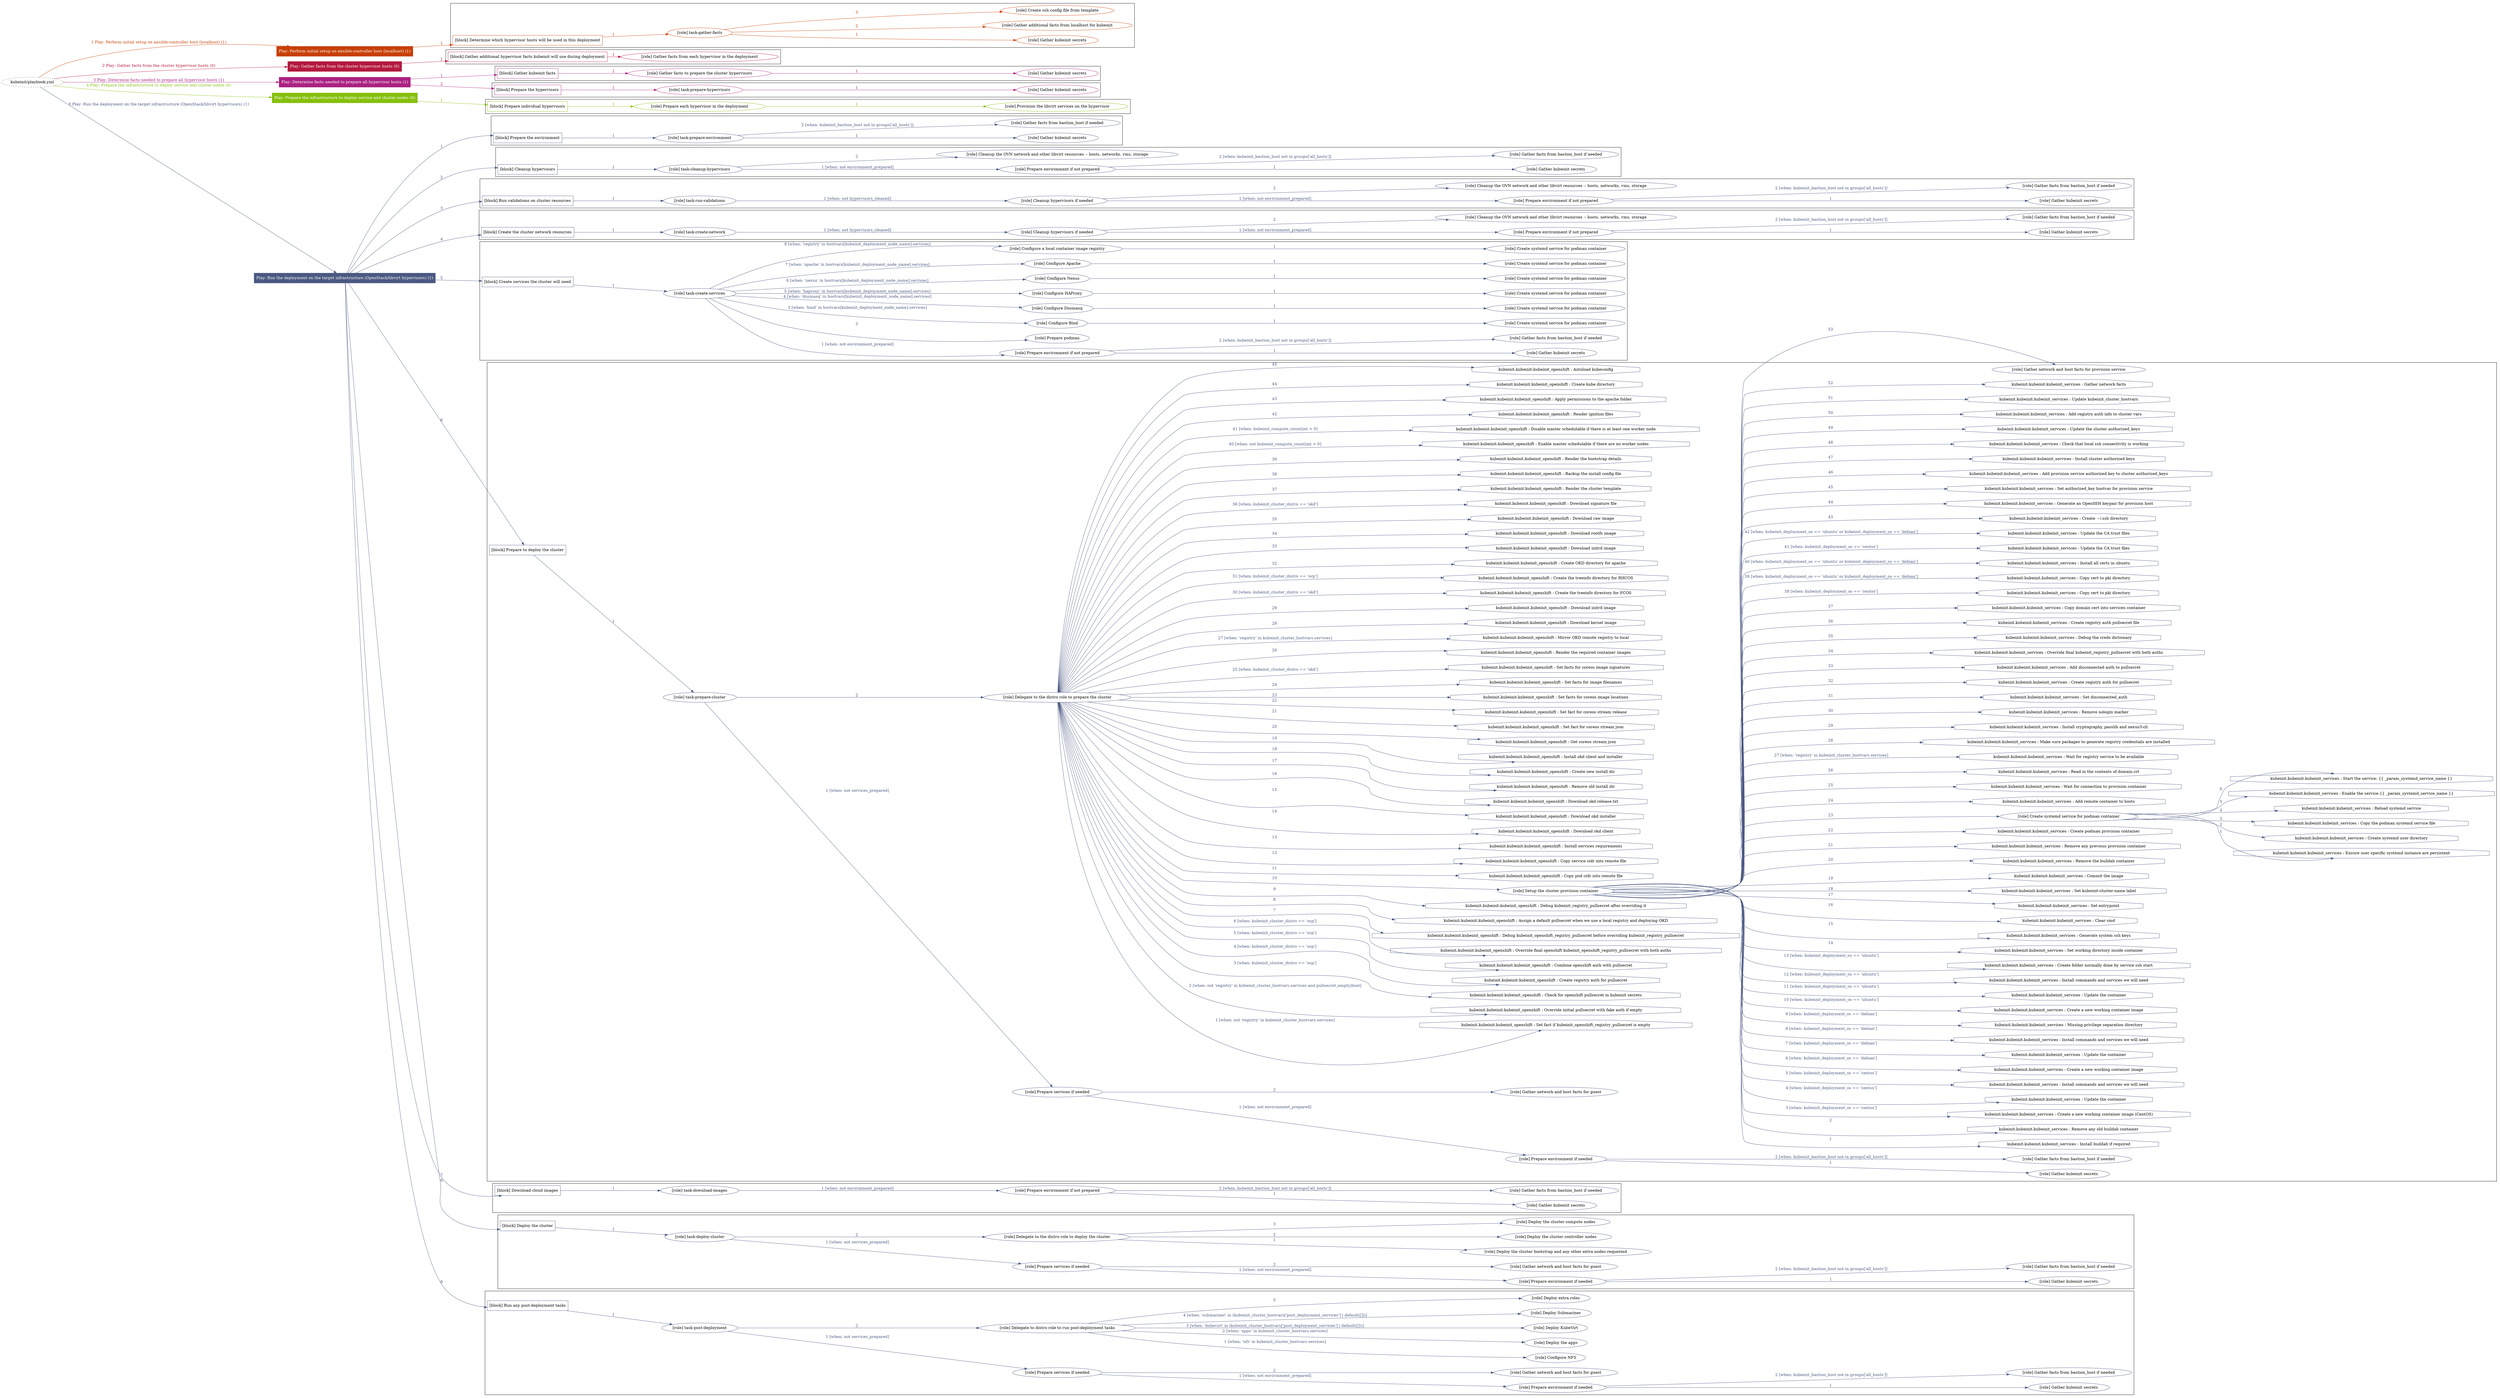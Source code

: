 digraph {
	graph [concentrate=true ordering=in rankdir=LR ratio=fill]
	edge [esep=5 sep=10]
	"kubeinit/playbook.yml" [URL="/home/runner/work/kubeinit/kubeinit/kubeinit/playbook.yml" id=playbook_afe62591 style=dotted]
	"kubeinit/playbook.yml" -> play_5ab4b61a [label="1 Play: Perform initial setup on ansible-controller host (localhost) (1)" color="#c73f05" fontcolor="#c73f05" id=edge_play_5ab4b61a labeltooltip="1 Play: Perform initial setup on ansible-controller host (localhost) (1)" tooltip="1 Play: Perform initial setup on ansible-controller host (localhost) (1)"]
	subgraph "Play: Perform initial setup on ansible-controller host (localhost) (1)" {
		play_5ab4b61a [label="Play: Perform initial setup on ansible-controller host (localhost) (1)" URL="/home/runner/work/kubeinit/kubeinit/kubeinit/playbook.yml" color="#c73f05" fontcolor="#ffffff" id=play_5ab4b61a shape=box style=filled tooltip=localhost]
		play_5ab4b61a -> block_0900bd6e [label=1 color="#c73f05" fontcolor="#c73f05" id=edge_block_0900bd6e labeltooltip=1 tooltip=1]
		subgraph cluster_block_0900bd6e {
			block_0900bd6e [label="[block] Determine which hypervisor hosts will be used in this deployment" URL="/home/runner/work/kubeinit/kubeinit/kubeinit/playbook.yml" color="#c73f05" id=block_0900bd6e labeltooltip="Determine which hypervisor hosts will be used in this deployment" shape=box tooltip="Determine which hypervisor hosts will be used in this deployment"]
			block_0900bd6e -> role_bcf51c9a [label="1 " color="#c73f05" fontcolor="#c73f05" id=edge_role_bcf51c9a labeltooltip="1 " tooltip="1 "]
			subgraph "task-gather-facts" {
				role_bcf51c9a [label="[role] task-gather-facts" URL="/home/runner/work/kubeinit/kubeinit/kubeinit/playbook.yml" color="#c73f05" id=role_bcf51c9a tooltip="task-gather-facts"]
				role_bcf51c9a -> role_614ec728 [label="1 " color="#c73f05" fontcolor="#c73f05" id=edge_role_614ec728 labeltooltip="1 " tooltip="1 "]
				subgraph "Gather kubeinit secrets" {
					role_614ec728 [label="[role] Gather kubeinit secrets" URL="/home/runner/.ansible/collections/ansible_collections/kubeinit/kubeinit/roles/kubeinit_prepare/tasks/build_hypervisors_group.yml" color="#c73f05" id=role_614ec728 tooltip="Gather kubeinit secrets"]
				}
				role_bcf51c9a -> role_74facc93 [label="2 " color="#c73f05" fontcolor="#c73f05" id=edge_role_74facc93 labeltooltip="2 " tooltip="2 "]
				subgraph "Gather additional facts from localhost for kubeinit" {
					role_74facc93 [label="[role] Gather additional facts from localhost for kubeinit" URL="/home/runner/.ansible/collections/ansible_collections/kubeinit/kubeinit/roles/kubeinit_prepare/tasks/build_hypervisors_group.yml" color="#c73f05" id=role_74facc93 tooltip="Gather additional facts from localhost for kubeinit"]
				}
				role_bcf51c9a -> role_b4de771b [label="3 " color="#c73f05" fontcolor="#c73f05" id=edge_role_b4de771b labeltooltip="3 " tooltip="3 "]
				subgraph "Create ssh config file from template" {
					role_b4de771b [label="[role] Create ssh config file from template" URL="/home/runner/.ansible/collections/ansible_collections/kubeinit/kubeinit/roles/kubeinit_prepare/tasks/build_hypervisors_group.yml" color="#c73f05" id=role_b4de771b tooltip="Create ssh config file from template"]
				}
			}
		}
	}
	"kubeinit/playbook.yml" -> play_6afce43b [label="2 Play: Gather facts from the cluster hypervisor hosts (0)" color="#b3193e" fontcolor="#b3193e" id=edge_play_6afce43b labeltooltip="2 Play: Gather facts from the cluster hypervisor hosts (0)" tooltip="2 Play: Gather facts from the cluster hypervisor hosts (0)"]
	subgraph "Play: Gather facts from the cluster hypervisor hosts (0)" {
		play_6afce43b [label="Play: Gather facts from the cluster hypervisor hosts (0)" URL="/home/runner/work/kubeinit/kubeinit/kubeinit/playbook.yml" color="#b3193e" fontcolor="#ffffff" id=play_6afce43b shape=box style=filled tooltip="Play: Gather facts from the cluster hypervisor hosts (0)"]
		play_6afce43b -> block_1a9638a6 [label=1 color="#b3193e" fontcolor="#b3193e" id=edge_block_1a9638a6 labeltooltip=1 tooltip=1]
		subgraph cluster_block_1a9638a6 {
			block_1a9638a6 [label="[block] Gather additional hypervisor facts kubeinit will use during deployment" URL="/home/runner/work/kubeinit/kubeinit/kubeinit/playbook.yml" color="#b3193e" id=block_1a9638a6 labeltooltip="Gather additional hypervisor facts kubeinit will use during deployment" shape=box tooltip="Gather additional hypervisor facts kubeinit will use during deployment"]
			block_1a9638a6 -> role_cb73e356 [label="1 " color="#b3193e" fontcolor="#b3193e" id=edge_role_cb73e356 labeltooltip="1 " tooltip="1 "]
			subgraph "Gather facts from each hypervisor in the deployment" {
				role_cb73e356 [label="[role] Gather facts from each hypervisor in the deployment" URL="/home/runner/work/kubeinit/kubeinit/kubeinit/playbook.yml" color="#b3193e" id=role_cb73e356 tooltip="Gather facts from each hypervisor in the deployment"]
			}
		}
	}
	"kubeinit/playbook.yml" -> play_5da38544 [label="3 Play: Determine facts needed to prepare all hypervisor hosts (1)" color="#ab2182" fontcolor="#ab2182" id=edge_play_5da38544 labeltooltip="3 Play: Determine facts needed to prepare all hypervisor hosts (1)" tooltip="3 Play: Determine facts needed to prepare all hypervisor hosts (1)"]
	subgraph "Play: Determine facts needed to prepare all hypervisor hosts (1)" {
		play_5da38544 [label="Play: Determine facts needed to prepare all hypervisor hosts (1)" URL="/home/runner/work/kubeinit/kubeinit/kubeinit/playbook.yml" color="#ab2182" fontcolor="#ffffff" id=play_5da38544 shape=box style=filled tooltip=localhost]
		play_5da38544 -> block_10ae9d6f [label=1 color="#ab2182" fontcolor="#ab2182" id=edge_block_10ae9d6f labeltooltip=1 tooltip=1]
		subgraph cluster_block_10ae9d6f {
			block_10ae9d6f [label="[block] Gather kubeinit facts" URL="/home/runner/work/kubeinit/kubeinit/kubeinit/playbook.yml" color="#ab2182" id=block_10ae9d6f labeltooltip="Gather kubeinit facts" shape=box tooltip="Gather kubeinit facts"]
			block_10ae9d6f -> role_dc07caee [label="1 " color="#ab2182" fontcolor="#ab2182" id=edge_role_dc07caee labeltooltip="1 " tooltip="1 "]
			subgraph "Gather facts to prepare the cluster hypervisors" {
				role_dc07caee [label="[role] Gather facts to prepare the cluster hypervisors" URL="/home/runner/work/kubeinit/kubeinit/kubeinit/playbook.yml" color="#ab2182" id=role_dc07caee tooltip="Gather facts to prepare the cluster hypervisors"]
				role_dc07caee -> role_4aebe388 [label="1 " color="#ab2182" fontcolor="#ab2182" id=edge_role_4aebe388 labeltooltip="1 " tooltip="1 "]
				subgraph "Gather kubeinit secrets" {
					role_4aebe388 [label="[role] Gather kubeinit secrets" URL="/home/runner/.ansible/collections/ansible_collections/kubeinit/kubeinit/roles/kubeinit_prepare/tasks/gather_kubeinit_facts.yml" color="#ab2182" id=role_4aebe388 tooltip="Gather kubeinit secrets"]
				}
			}
		}
		play_5da38544 -> block_9f6eb9e9 [label=2 color="#ab2182" fontcolor="#ab2182" id=edge_block_9f6eb9e9 labeltooltip=2 tooltip=2]
		subgraph cluster_block_9f6eb9e9 {
			block_9f6eb9e9 [label="[block] Prepare the hypervisors" URL="/home/runner/work/kubeinit/kubeinit/kubeinit/playbook.yml" color="#ab2182" id=block_9f6eb9e9 labeltooltip="Prepare the hypervisors" shape=box tooltip="Prepare the hypervisors"]
			block_9f6eb9e9 -> role_ba01a022 [label="1 " color="#ab2182" fontcolor="#ab2182" id=edge_role_ba01a022 labeltooltip="1 " tooltip="1 "]
			subgraph "task-prepare-hypervisors" {
				role_ba01a022 [label="[role] task-prepare-hypervisors" URL="/home/runner/work/kubeinit/kubeinit/kubeinit/playbook.yml" color="#ab2182" id=role_ba01a022 tooltip="task-prepare-hypervisors"]
				role_ba01a022 -> role_496d5cc5 [label="1 " color="#ab2182" fontcolor="#ab2182" id=edge_role_496d5cc5 labeltooltip="1 " tooltip="1 "]
				subgraph "Gather kubeinit secrets" {
					role_496d5cc5 [label="[role] Gather kubeinit secrets" URL="/home/runner/.ansible/collections/ansible_collections/kubeinit/kubeinit/roles/kubeinit_prepare/tasks/gather_kubeinit_facts.yml" color="#ab2182" id=role_496d5cc5 tooltip="Gather kubeinit secrets"]
				}
			}
		}
	}
	"kubeinit/playbook.yml" -> play_3d93b284 [label="4 Play: Prepare the infrastructure to deploy service and cluster nodes (0)" color="#85c00c" fontcolor="#85c00c" id=edge_play_3d93b284 labeltooltip="4 Play: Prepare the infrastructure to deploy service and cluster nodes (0)" tooltip="4 Play: Prepare the infrastructure to deploy service and cluster nodes (0)"]
	subgraph "Play: Prepare the infrastructure to deploy service and cluster nodes (0)" {
		play_3d93b284 [label="Play: Prepare the infrastructure to deploy service and cluster nodes (0)" URL="/home/runner/work/kubeinit/kubeinit/kubeinit/playbook.yml" color="#85c00c" fontcolor="#ffffff" id=play_3d93b284 shape=box style=filled tooltip="Play: Prepare the infrastructure to deploy service and cluster nodes (0)"]
		play_3d93b284 -> block_f5febdbd [label=1 color="#85c00c" fontcolor="#85c00c" id=edge_block_f5febdbd labeltooltip=1 tooltip=1]
		subgraph cluster_block_f5febdbd {
			block_f5febdbd [label="[block] Prepare individual hypervisors" URL="/home/runner/work/kubeinit/kubeinit/kubeinit/playbook.yml" color="#85c00c" id=block_f5febdbd labeltooltip="Prepare individual hypervisors" shape=box tooltip="Prepare individual hypervisors"]
			block_f5febdbd -> role_ddad6943 [label="1 " color="#85c00c" fontcolor="#85c00c" id=edge_role_ddad6943 labeltooltip="1 " tooltip="1 "]
			subgraph "Prepare each hypervisor in the deployment" {
				role_ddad6943 [label="[role] Prepare each hypervisor in the deployment" URL="/home/runner/work/kubeinit/kubeinit/kubeinit/playbook.yml" color="#85c00c" id=role_ddad6943 tooltip="Prepare each hypervisor in the deployment"]
				role_ddad6943 -> role_dd4ab2e5 [label="1 " color="#85c00c" fontcolor="#85c00c" id=edge_role_dd4ab2e5 labeltooltip="1 " tooltip="1 "]
				subgraph "Provision the libvirt services on the hypervisor" {
					role_dd4ab2e5 [label="[role] Provision the libvirt services on the hypervisor" URL="/home/runner/.ansible/collections/ansible_collections/kubeinit/kubeinit/roles/kubeinit_prepare/tasks/prepare_hypervisor.yml" color="#85c00c" id=role_dd4ab2e5 tooltip="Provision the libvirt services on the hypervisor"]
				}
			}
		}
	}
	"kubeinit/playbook.yml" -> play_332f4f94 [label="5 Play: Run the deployment on the target infrastructure (OpenStack/libvirt hypervisors) (1)" color="#4b5881" fontcolor="#4b5881" id=edge_play_332f4f94 labeltooltip="5 Play: Run the deployment on the target infrastructure (OpenStack/libvirt hypervisors) (1)" tooltip="5 Play: Run the deployment on the target infrastructure (OpenStack/libvirt hypervisors) (1)"]
	subgraph "Play: Run the deployment on the target infrastructure (OpenStack/libvirt hypervisors) (1)" {
		play_332f4f94 [label="Play: Run the deployment on the target infrastructure (OpenStack/libvirt hypervisors) (1)" URL="/home/runner/work/kubeinit/kubeinit/kubeinit/playbook.yml" color="#4b5881" fontcolor="#ffffff" id=play_332f4f94 shape=box style=filled tooltip=localhost]
		play_332f4f94 -> block_cbe41393 [label=1 color="#4b5881" fontcolor="#4b5881" id=edge_block_cbe41393 labeltooltip=1 tooltip=1]
		subgraph cluster_block_cbe41393 {
			block_cbe41393 [label="[block] Prepare the environment" URL="/home/runner/work/kubeinit/kubeinit/kubeinit/playbook.yml" color="#4b5881" id=block_cbe41393 labeltooltip="Prepare the environment" shape=box tooltip="Prepare the environment"]
			block_cbe41393 -> role_3d6d10d8 [label="1 " color="#4b5881" fontcolor="#4b5881" id=edge_role_3d6d10d8 labeltooltip="1 " tooltip="1 "]
			subgraph "task-prepare-environment" {
				role_3d6d10d8 [label="[role] task-prepare-environment" URL="/home/runner/work/kubeinit/kubeinit/kubeinit/playbook.yml" color="#4b5881" id=role_3d6d10d8 tooltip="task-prepare-environment"]
				role_3d6d10d8 -> role_19d08482 [label="1 " color="#4b5881" fontcolor="#4b5881" id=edge_role_19d08482 labeltooltip="1 " tooltip="1 "]
				subgraph "Gather kubeinit secrets" {
					role_19d08482 [label="[role] Gather kubeinit secrets" URL="/home/runner/.ansible/collections/ansible_collections/kubeinit/kubeinit/roles/kubeinit_prepare/tasks/gather_kubeinit_facts.yml" color="#4b5881" id=role_19d08482 tooltip="Gather kubeinit secrets"]
				}
				role_3d6d10d8 -> role_a7ae3d90 [label="2 [when: kubeinit_bastion_host not in groups['all_hosts']]" color="#4b5881" fontcolor="#4b5881" id=edge_role_a7ae3d90 labeltooltip="2 [when: kubeinit_bastion_host not in groups['all_hosts']]" tooltip="2 [when: kubeinit_bastion_host not in groups['all_hosts']]"]
				subgraph "Gather facts from bastion_host if needed" {
					role_a7ae3d90 [label="[role] Gather facts from bastion_host if needed" URL="/home/runner/.ansible/collections/ansible_collections/kubeinit/kubeinit/roles/kubeinit_prepare/tasks/main.yml" color="#4b5881" id=role_a7ae3d90 tooltip="Gather facts from bastion_host if needed"]
				}
			}
		}
		play_332f4f94 -> block_6f1f1f75 [label=2 color="#4b5881" fontcolor="#4b5881" id=edge_block_6f1f1f75 labeltooltip=2 tooltip=2]
		subgraph cluster_block_6f1f1f75 {
			block_6f1f1f75 [label="[block] Cleanup hypervisors" URL="/home/runner/work/kubeinit/kubeinit/kubeinit/playbook.yml" color="#4b5881" id=block_6f1f1f75 labeltooltip="Cleanup hypervisors" shape=box tooltip="Cleanup hypervisors"]
			block_6f1f1f75 -> role_819ff7fc [label="1 " color="#4b5881" fontcolor="#4b5881" id=edge_role_819ff7fc labeltooltip="1 " tooltip="1 "]
			subgraph "task-cleanup-hypervisors" {
				role_819ff7fc [label="[role] task-cleanup-hypervisors" URL="/home/runner/work/kubeinit/kubeinit/kubeinit/playbook.yml" color="#4b5881" id=role_819ff7fc tooltip="task-cleanup-hypervisors"]
				role_819ff7fc -> role_7d82015c [label="1 [when: not environment_prepared]" color="#4b5881" fontcolor="#4b5881" id=edge_role_7d82015c labeltooltip="1 [when: not environment_prepared]" tooltip="1 [when: not environment_prepared]"]
				subgraph "Prepare environment if not prepared" {
					role_7d82015c [label="[role] Prepare environment if not prepared" URL="/home/runner/.ansible/collections/ansible_collections/kubeinit/kubeinit/roles/kubeinit_libvirt/tasks/cleanup_hypervisors.yml" color="#4b5881" id=role_7d82015c tooltip="Prepare environment if not prepared"]
					role_7d82015c -> role_6fa086a2 [label="1 " color="#4b5881" fontcolor="#4b5881" id=edge_role_6fa086a2 labeltooltip="1 " tooltip="1 "]
					subgraph "Gather kubeinit secrets" {
						role_6fa086a2 [label="[role] Gather kubeinit secrets" URL="/home/runner/.ansible/collections/ansible_collections/kubeinit/kubeinit/roles/kubeinit_prepare/tasks/gather_kubeinit_facts.yml" color="#4b5881" id=role_6fa086a2 tooltip="Gather kubeinit secrets"]
					}
					role_7d82015c -> role_6380c5c5 [label="2 [when: kubeinit_bastion_host not in groups['all_hosts']]" color="#4b5881" fontcolor="#4b5881" id=edge_role_6380c5c5 labeltooltip="2 [when: kubeinit_bastion_host not in groups['all_hosts']]" tooltip="2 [when: kubeinit_bastion_host not in groups['all_hosts']]"]
					subgraph "Gather facts from bastion_host if needed" {
						role_6380c5c5 [label="[role] Gather facts from bastion_host if needed" URL="/home/runner/.ansible/collections/ansible_collections/kubeinit/kubeinit/roles/kubeinit_prepare/tasks/main.yml" color="#4b5881" id=role_6380c5c5 tooltip="Gather facts from bastion_host if needed"]
					}
				}
				role_819ff7fc -> role_46266450 [label="2 " color="#4b5881" fontcolor="#4b5881" id=edge_role_46266450 labeltooltip="2 " tooltip="2 "]
				subgraph "Cleanup the OVN network and other libvirt resources -- hosts, networks, vms, storage" {
					role_46266450 [label="[role] Cleanup the OVN network and other libvirt resources -- hosts, networks, vms, storage" URL="/home/runner/.ansible/collections/ansible_collections/kubeinit/kubeinit/roles/kubeinit_libvirt/tasks/cleanup_hypervisors.yml" color="#4b5881" id=role_46266450 tooltip="Cleanup the OVN network and other libvirt resources -- hosts, networks, vms, storage"]
				}
			}
		}
		play_332f4f94 -> block_f21ed2a9 [label=3 color="#4b5881" fontcolor="#4b5881" id=edge_block_f21ed2a9 labeltooltip=3 tooltip=3]
		subgraph cluster_block_f21ed2a9 {
			block_f21ed2a9 [label="[block] Run validations on cluster resources" URL="/home/runner/work/kubeinit/kubeinit/kubeinit/playbook.yml" color="#4b5881" id=block_f21ed2a9 labeltooltip="Run validations on cluster resources" shape=box tooltip="Run validations on cluster resources"]
			block_f21ed2a9 -> role_4241ce80 [label="1 " color="#4b5881" fontcolor="#4b5881" id=edge_role_4241ce80 labeltooltip="1 " tooltip="1 "]
			subgraph "task-run-validations" {
				role_4241ce80 [label="[role] task-run-validations" URL="/home/runner/work/kubeinit/kubeinit/kubeinit/playbook.yml" color="#4b5881" id=role_4241ce80 tooltip="task-run-validations"]
				role_4241ce80 -> role_64d05c81 [label="1 [when: not hypervisors_cleaned]" color="#4b5881" fontcolor="#4b5881" id=edge_role_64d05c81 labeltooltip="1 [when: not hypervisors_cleaned]" tooltip="1 [when: not hypervisors_cleaned]"]
				subgraph "Cleanup hypervisors if needed" {
					role_64d05c81 [label="[role] Cleanup hypervisors if needed" URL="/home/runner/.ansible/collections/ansible_collections/kubeinit/kubeinit/roles/kubeinit_validations/tasks/main.yml" color="#4b5881" id=role_64d05c81 tooltip="Cleanup hypervisors if needed"]
					role_64d05c81 -> role_34f6f41f [label="1 [when: not environment_prepared]" color="#4b5881" fontcolor="#4b5881" id=edge_role_34f6f41f labeltooltip="1 [when: not environment_prepared]" tooltip="1 [when: not environment_prepared]"]
					subgraph "Prepare environment if not prepared" {
						role_34f6f41f [label="[role] Prepare environment if not prepared" URL="/home/runner/.ansible/collections/ansible_collections/kubeinit/kubeinit/roles/kubeinit_libvirt/tasks/cleanup_hypervisors.yml" color="#4b5881" id=role_34f6f41f tooltip="Prepare environment if not prepared"]
						role_34f6f41f -> role_436f0980 [label="1 " color="#4b5881" fontcolor="#4b5881" id=edge_role_436f0980 labeltooltip="1 " tooltip="1 "]
						subgraph "Gather kubeinit secrets" {
							role_436f0980 [label="[role] Gather kubeinit secrets" URL="/home/runner/.ansible/collections/ansible_collections/kubeinit/kubeinit/roles/kubeinit_prepare/tasks/gather_kubeinit_facts.yml" color="#4b5881" id=role_436f0980 tooltip="Gather kubeinit secrets"]
						}
						role_34f6f41f -> role_89b7b957 [label="2 [when: kubeinit_bastion_host not in groups['all_hosts']]" color="#4b5881" fontcolor="#4b5881" id=edge_role_89b7b957 labeltooltip="2 [when: kubeinit_bastion_host not in groups['all_hosts']]" tooltip="2 [when: kubeinit_bastion_host not in groups['all_hosts']]"]
						subgraph "Gather facts from bastion_host if needed" {
							role_89b7b957 [label="[role] Gather facts from bastion_host if needed" URL="/home/runner/.ansible/collections/ansible_collections/kubeinit/kubeinit/roles/kubeinit_prepare/tasks/main.yml" color="#4b5881" id=role_89b7b957 tooltip="Gather facts from bastion_host if needed"]
						}
					}
					role_64d05c81 -> role_6ae78895 [label="2 " color="#4b5881" fontcolor="#4b5881" id=edge_role_6ae78895 labeltooltip="2 " tooltip="2 "]
					subgraph "Cleanup the OVN network and other libvirt resources -- hosts, networks, vms, storage" {
						role_6ae78895 [label="[role] Cleanup the OVN network and other libvirt resources -- hosts, networks, vms, storage" URL="/home/runner/.ansible/collections/ansible_collections/kubeinit/kubeinit/roles/kubeinit_libvirt/tasks/cleanup_hypervisors.yml" color="#4b5881" id=role_6ae78895 tooltip="Cleanup the OVN network and other libvirt resources -- hosts, networks, vms, storage"]
					}
				}
			}
		}
		play_332f4f94 -> block_aa3a0f8f [label=4 color="#4b5881" fontcolor="#4b5881" id=edge_block_aa3a0f8f labeltooltip=4 tooltip=4]
		subgraph cluster_block_aa3a0f8f {
			block_aa3a0f8f [label="[block] Create the cluster network resources" URL="/home/runner/work/kubeinit/kubeinit/kubeinit/playbook.yml" color="#4b5881" id=block_aa3a0f8f labeltooltip="Create the cluster network resources" shape=box tooltip="Create the cluster network resources"]
			block_aa3a0f8f -> role_0e7a74c7 [label="1 " color="#4b5881" fontcolor="#4b5881" id=edge_role_0e7a74c7 labeltooltip="1 " tooltip="1 "]
			subgraph "task-create-network" {
				role_0e7a74c7 [label="[role] task-create-network" URL="/home/runner/work/kubeinit/kubeinit/kubeinit/playbook.yml" color="#4b5881" id=role_0e7a74c7 tooltip="task-create-network"]
				role_0e7a74c7 -> role_34f22cbc [label="1 [when: not hypervisors_cleaned]" color="#4b5881" fontcolor="#4b5881" id=edge_role_34f22cbc labeltooltip="1 [when: not hypervisors_cleaned]" tooltip="1 [when: not hypervisors_cleaned]"]
				subgraph "Cleanup hypervisors if needed" {
					role_34f22cbc [label="[role] Cleanup hypervisors if needed" URL="/home/runner/.ansible/collections/ansible_collections/kubeinit/kubeinit/roles/kubeinit_libvirt/tasks/create_network.yml" color="#4b5881" id=role_34f22cbc tooltip="Cleanup hypervisors if needed"]
					role_34f22cbc -> role_f79df1ea [label="1 [when: not environment_prepared]" color="#4b5881" fontcolor="#4b5881" id=edge_role_f79df1ea labeltooltip="1 [when: not environment_prepared]" tooltip="1 [when: not environment_prepared]"]
					subgraph "Prepare environment if not prepared" {
						role_f79df1ea [label="[role] Prepare environment if not prepared" URL="/home/runner/.ansible/collections/ansible_collections/kubeinit/kubeinit/roles/kubeinit_libvirt/tasks/cleanup_hypervisors.yml" color="#4b5881" id=role_f79df1ea tooltip="Prepare environment if not prepared"]
						role_f79df1ea -> role_b3d5d50c [label="1 " color="#4b5881" fontcolor="#4b5881" id=edge_role_b3d5d50c labeltooltip="1 " tooltip="1 "]
						subgraph "Gather kubeinit secrets" {
							role_b3d5d50c [label="[role] Gather kubeinit secrets" URL="/home/runner/.ansible/collections/ansible_collections/kubeinit/kubeinit/roles/kubeinit_prepare/tasks/gather_kubeinit_facts.yml" color="#4b5881" id=role_b3d5d50c tooltip="Gather kubeinit secrets"]
						}
						role_f79df1ea -> role_513f8f6e [label="2 [when: kubeinit_bastion_host not in groups['all_hosts']]" color="#4b5881" fontcolor="#4b5881" id=edge_role_513f8f6e labeltooltip="2 [when: kubeinit_bastion_host not in groups['all_hosts']]" tooltip="2 [when: kubeinit_bastion_host not in groups['all_hosts']]"]
						subgraph "Gather facts from bastion_host if needed" {
							role_513f8f6e [label="[role] Gather facts from bastion_host if needed" URL="/home/runner/.ansible/collections/ansible_collections/kubeinit/kubeinit/roles/kubeinit_prepare/tasks/main.yml" color="#4b5881" id=role_513f8f6e tooltip="Gather facts from bastion_host if needed"]
						}
					}
					role_34f22cbc -> role_004769d7 [label="2 " color="#4b5881" fontcolor="#4b5881" id=edge_role_004769d7 labeltooltip="2 " tooltip="2 "]
					subgraph "Cleanup the OVN network and other libvirt resources -- hosts, networks, vms, storage" {
						role_004769d7 [label="[role] Cleanup the OVN network and other libvirt resources -- hosts, networks, vms, storage" URL="/home/runner/.ansible/collections/ansible_collections/kubeinit/kubeinit/roles/kubeinit_libvirt/tasks/cleanup_hypervisors.yml" color="#4b5881" id=role_004769d7 tooltip="Cleanup the OVN network and other libvirt resources -- hosts, networks, vms, storage"]
					}
				}
			}
		}
		play_332f4f94 -> block_b7591beb [label=5 color="#4b5881" fontcolor="#4b5881" id=edge_block_b7591beb labeltooltip=5 tooltip=5]
		subgraph cluster_block_b7591beb {
			block_b7591beb [label="[block] Create services the cluster will need" URL="/home/runner/work/kubeinit/kubeinit/kubeinit/playbook.yml" color="#4b5881" id=block_b7591beb labeltooltip="Create services the cluster will need" shape=box tooltip="Create services the cluster will need"]
			block_b7591beb -> role_ca58feb8 [label="1 " color="#4b5881" fontcolor="#4b5881" id=edge_role_ca58feb8 labeltooltip="1 " tooltip="1 "]
			subgraph "task-create-services" {
				role_ca58feb8 [label="[role] task-create-services" URL="/home/runner/work/kubeinit/kubeinit/kubeinit/playbook.yml" color="#4b5881" id=role_ca58feb8 tooltip="task-create-services"]
				role_ca58feb8 -> role_9f19c4d7 [label="1 [when: not environment_prepared]" color="#4b5881" fontcolor="#4b5881" id=edge_role_9f19c4d7 labeltooltip="1 [when: not environment_prepared]" tooltip="1 [when: not environment_prepared]"]
				subgraph "Prepare environment if not prepared" {
					role_9f19c4d7 [label="[role] Prepare environment if not prepared" URL="/home/runner/.ansible/collections/ansible_collections/kubeinit/kubeinit/roles/kubeinit_services/tasks/main.yml" color="#4b5881" id=role_9f19c4d7 tooltip="Prepare environment if not prepared"]
					role_9f19c4d7 -> role_c1d253e0 [label="1 " color="#4b5881" fontcolor="#4b5881" id=edge_role_c1d253e0 labeltooltip="1 " tooltip="1 "]
					subgraph "Gather kubeinit secrets" {
						role_c1d253e0 [label="[role] Gather kubeinit secrets" URL="/home/runner/.ansible/collections/ansible_collections/kubeinit/kubeinit/roles/kubeinit_prepare/tasks/gather_kubeinit_facts.yml" color="#4b5881" id=role_c1d253e0 tooltip="Gather kubeinit secrets"]
					}
					role_9f19c4d7 -> role_3075bb35 [label="2 [when: kubeinit_bastion_host not in groups['all_hosts']]" color="#4b5881" fontcolor="#4b5881" id=edge_role_3075bb35 labeltooltip="2 [when: kubeinit_bastion_host not in groups['all_hosts']]" tooltip="2 [when: kubeinit_bastion_host not in groups['all_hosts']]"]
					subgraph "Gather facts from bastion_host if needed" {
						role_3075bb35 [label="[role] Gather facts from bastion_host if needed" URL="/home/runner/.ansible/collections/ansible_collections/kubeinit/kubeinit/roles/kubeinit_prepare/tasks/main.yml" color="#4b5881" id=role_3075bb35 tooltip="Gather facts from bastion_host if needed"]
					}
				}
				role_ca58feb8 -> role_e3554637 [label="2 " color="#4b5881" fontcolor="#4b5881" id=edge_role_e3554637 labeltooltip="2 " tooltip="2 "]
				subgraph "Prepare podman" {
					role_e3554637 [label="[role] Prepare podman" URL="/home/runner/.ansible/collections/ansible_collections/kubeinit/kubeinit/roles/kubeinit_services/tasks/00_create_service_pod.yml" color="#4b5881" id=role_e3554637 tooltip="Prepare podman"]
				}
				role_ca58feb8 -> role_e2cac9a9 [label="3 [when: 'bind' in hostvars[kubeinit_deployment_node_name].services]" color="#4b5881" fontcolor="#4b5881" id=edge_role_e2cac9a9 labeltooltip="3 [when: 'bind' in hostvars[kubeinit_deployment_node_name].services]" tooltip="3 [when: 'bind' in hostvars[kubeinit_deployment_node_name].services]"]
				subgraph "Configure Bind" {
					role_e2cac9a9 [label="[role] Configure Bind" URL="/home/runner/.ansible/collections/ansible_collections/kubeinit/kubeinit/roles/kubeinit_services/tasks/start_services_containers.yml" color="#4b5881" id=role_e2cac9a9 tooltip="Configure Bind"]
					role_e2cac9a9 -> role_f7fbb7e6 [label="1 " color="#4b5881" fontcolor="#4b5881" id=edge_role_f7fbb7e6 labeltooltip="1 " tooltip="1 "]
					subgraph "Create systemd service for podman container" {
						role_f7fbb7e6 [label="[role] Create systemd service for podman container" URL="/home/runner/.ansible/collections/ansible_collections/kubeinit/kubeinit/roles/kubeinit_bind/tasks/main.yml" color="#4b5881" id=role_f7fbb7e6 tooltip="Create systemd service for podman container"]
					}
				}
				role_ca58feb8 -> role_2491f525 [label="4 [when: 'dnsmasq' in hostvars[kubeinit_deployment_node_name].services]" color="#4b5881" fontcolor="#4b5881" id=edge_role_2491f525 labeltooltip="4 [when: 'dnsmasq' in hostvars[kubeinit_deployment_node_name].services]" tooltip="4 [when: 'dnsmasq' in hostvars[kubeinit_deployment_node_name].services]"]
				subgraph "Configure Dnsmasq" {
					role_2491f525 [label="[role] Configure Dnsmasq" URL="/home/runner/.ansible/collections/ansible_collections/kubeinit/kubeinit/roles/kubeinit_services/tasks/start_services_containers.yml" color="#4b5881" id=role_2491f525 tooltip="Configure Dnsmasq"]
					role_2491f525 -> role_65ee9226 [label="1 " color="#4b5881" fontcolor="#4b5881" id=edge_role_65ee9226 labeltooltip="1 " tooltip="1 "]
					subgraph "Create systemd service for podman container" {
						role_65ee9226 [label="[role] Create systemd service for podman container" URL="/home/runner/.ansible/collections/ansible_collections/kubeinit/kubeinit/roles/kubeinit_dnsmasq/tasks/main.yml" color="#4b5881" id=role_65ee9226 tooltip="Create systemd service for podman container"]
					}
				}
				role_ca58feb8 -> role_f93a6c39 [label="5 [when: 'haproxy' in hostvars[kubeinit_deployment_node_name].services]" color="#4b5881" fontcolor="#4b5881" id=edge_role_f93a6c39 labeltooltip="5 [when: 'haproxy' in hostvars[kubeinit_deployment_node_name].services]" tooltip="5 [when: 'haproxy' in hostvars[kubeinit_deployment_node_name].services]"]
				subgraph "Configure HAProxy" {
					role_f93a6c39 [label="[role] Configure HAProxy" URL="/home/runner/.ansible/collections/ansible_collections/kubeinit/kubeinit/roles/kubeinit_services/tasks/start_services_containers.yml" color="#4b5881" id=role_f93a6c39 tooltip="Configure HAProxy"]
					role_f93a6c39 -> role_c161fb3e [label="1 " color="#4b5881" fontcolor="#4b5881" id=edge_role_c161fb3e labeltooltip="1 " tooltip="1 "]
					subgraph "Create systemd service for podman container" {
						role_c161fb3e [label="[role] Create systemd service for podman container" URL="/home/runner/.ansible/collections/ansible_collections/kubeinit/kubeinit/roles/kubeinit_haproxy/tasks/main.yml" color="#4b5881" id=role_c161fb3e tooltip="Create systemd service for podman container"]
					}
				}
				role_ca58feb8 -> role_5b633e93 [label="6 [when: 'nexus' in hostvars[kubeinit_deployment_node_name].services]" color="#4b5881" fontcolor="#4b5881" id=edge_role_5b633e93 labeltooltip="6 [when: 'nexus' in hostvars[kubeinit_deployment_node_name].services]" tooltip="6 [when: 'nexus' in hostvars[kubeinit_deployment_node_name].services]"]
				subgraph "Configure Nexus" {
					role_5b633e93 [label="[role] Configure Nexus" URL="/home/runner/.ansible/collections/ansible_collections/kubeinit/kubeinit/roles/kubeinit_services/tasks/start_services_containers.yml" color="#4b5881" id=role_5b633e93 tooltip="Configure Nexus"]
					role_5b633e93 -> role_b3255a68 [label="1 " color="#4b5881" fontcolor="#4b5881" id=edge_role_b3255a68 labeltooltip="1 " tooltip="1 "]
					subgraph "Create systemd service for podman container" {
						role_b3255a68 [label="[role] Create systemd service for podman container" URL="/home/runner/.ansible/collections/ansible_collections/kubeinit/kubeinit/roles/kubeinit_nexus/tasks/main.yml" color="#4b5881" id=role_b3255a68 tooltip="Create systemd service for podman container"]
					}
				}
				role_ca58feb8 -> role_11a5c063 [label="7 [when: 'apache' in hostvars[kubeinit_deployment_node_name].services]" color="#4b5881" fontcolor="#4b5881" id=edge_role_11a5c063 labeltooltip="7 [when: 'apache' in hostvars[kubeinit_deployment_node_name].services]" tooltip="7 [when: 'apache' in hostvars[kubeinit_deployment_node_name].services]"]
				subgraph "Configure Apache" {
					role_11a5c063 [label="[role] Configure Apache" URL="/home/runner/.ansible/collections/ansible_collections/kubeinit/kubeinit/roles/kubeinit_services/tasks/start_services_containers.yml" color="#4b5881" id=role_11a5c063 tooltip="Configure Apache"]
					role_11a5c063 -> role_e8c14378 [label="1 " color="#4b5881" fontcolor="#4b5881" id=edge_role_e8c14378 labeltooltip="1 " tooltip="1 "]
					subgraph "Create systemd service for podman container" {
						role_e8c14378 [label="[role] Create systemd service for podman container" URL="/home/runner/.ansible/collections/ansible_collections/kubeinit/kubeinit/roles/kubeinit_apache/tasks/main.yml" color="#4b5881" id=role_e8c14378 tooltip="Create systemd service for podman container"]
					}
				}
				role_ca58feb8 -> role_6fce34bc [label="8 [when: 'registry' in hostvars[kubeinit_deployment_node_name].services]" color="#4b5881" fontcolor="#4b5881" id=edge_role_6fce34bc labeltooltip="8 [when: 'registry' in hostvars[kubeinit_deployment_node_name].services]" tooltip="8 [when: 'registry' in hostvars[kubeinit_deployment_node_name].services]"]
				subgraph "Configure a local container image registry" {
					role_6fce34bc [label="[role] Configure a local container image registry" URL="/home/runner/.ansible/collections/ansible_collections/kubeinit/kubeinit/roles/kubeinit_services/tasks/start_services_containers.yml" color="#4b5881" id=role_6fce34bc tooltip="Configure a local container image registry"]
					role_6fce34bc -> role_b81163a5 [label="1 " color="#4b5881" fontcolor="#4b5881" id=edge_role_b81163a5 labeltooltip="1 " tooltip="1 "]
					subgraph "Create systemd service for podman container" {
						role_b81163a5 [label="[role] Create systemd service for podman container" URL="/home/runner/.ansible/collections/ansible_collections/kubeinit/kubeinit/roles/kubeinit_registry/tasks/main.yml" color="#4b5881" id=role_b81163a5 tooltip="Create systemd service for podman container"]
					}
				}
			}
		}
		play_332f4f94 -> block_c9b090d3 [label=6 color="#4b5881" fontcolor="#4b5881" id=edge_block_c9b090d3 labeltooltip=6 tooltip=6]
		subgraph cluster_block_c9b090d3 {
			block_c9b090d3 [label="[block] Prepare to deploy the cluster" URL="/home/runner/work/kubeinit/kubeinit/kubeinit/playbook.yml" color="#4b5881" id=block_c9b090d3 labeltooltip="Prepare to deploy the cluster" shape=box tooltip="Prepare to deploy the cluster"]
			block_c9b090d3 -> role_5c3fda4e [label="1 " color="#4b5881" fontcolor="#4b5881" id=edge_role_5c3fda4e labeltooltip="1 " tooltip="1 "]
			subgraph "task-prepare-cluster" {
				role_5c3fda4e [label="[role] task-prepare-cluster" URL="/home/runner/work/kubeinit/kubeinit/kubeinit/playbook.yml" color="#4b5881" id=role_5c3fda4e tooltip="task-prepare-cluster"]
				role_5c3fda4e -> role_dea65d6a [label="1 [when: not services_prepared]" color="#4b5881" fontcolor="#4b5881" id=edge_role_dea65d6a labeltooltip="1 [when: not services_prepared]" tooltip="1 [when: not services_prepared]"]
				subgraph "Prepare services if needed" {
					role_dea65d6a [label="[role] Prepare services if needed" URL="/home/runner/.ansible/collections/ansible_collections/kubeinit/kubeinit/roles/kubeinit_prepare/tasks/prepare_cluster.yml" color="#4b5881" id=role_dea65d6a tooltip="Prepare services if needed"]
					role_dea65d6a -> role_0bd3e5c7 [label="1 [when: not environment_prepared]" color="#4b5881" fontcolor="#4b5881" id=edge_role_0bd3e5c7 labeltooltip="1 [when: not environment_prepared]" tooltip="1 [when: not environment_prepared]"]
					subgraph "Prepare environment if needed" {
						role_0bd3e5c7 [label="[role] Prepare environment if needed" URL="/home/runner/.ansible/collections/ansible_collections/kubeinit/kubeinit/roles/kubeinit_services/tasks/prepare_services.yml" color="#4b5881" id=role_0bd3e5c7 tooltip="Prepare environment if needed"]
						role_0bd3e5c7 -> role_bbbca553 [label="1 " color="#4b5881" fontcolor="#4b5881" id=edge_role_bbbca553 labeltooltip="1 " tooltip="1 "]
						subgraph "Gather kubeinit secrets" {
							role_bbbca553 [label="[role] Gather kubeinit secrets" URL="/home/runner/.ansible/collections/ansible_collections/kubeinit/kubeinit/roles/kubeinit_prepare/tasks/gather_kubeinit_facts.yml" color="#4b5881" id=role_bbbca553 tooltip="Gather kubeinit secrets"]
						}
						role_0bd3e5c7 -> role_fab1b586 [label="2 [when: kubeinit_bastion_host not in groups['all_hosts']]" color="#4b5881" fontcolor="#4b5881" id=edge_role_fab1b586 labeltooltip="2 [when: kubeinit_bastion_host not in groups['all_hosts']]" tooltip="2 [when: kubeinit_bastion_host not in groups['all_hosts']]"]
						subgraph "Gather facts from bastion_host if needed" {
							role_fab1b586 [label="[role] Gather facts from bastion_host if needed" URL="/home/runner/.ansible/collections/ansible_collections/kubeinit/kubeinit/roles/kubeinit_prepare/tasks/main.yml" color="#4b5881" id=role_fab1b586 tooltip="Gather facts from bastion_host if needed"]
						}
					}
					role_dea65d6a -> role_caca0652 [label="2 " color="#4b5881" fontcolor="#4b5881" id=edge_role_caca0652 labeltooltip="2 " tooltip="2 "]
					subgraph "Gather network and host facts for guest" {
						role_caca0652 [label="[role] Gather network and host facts for guest" URL="/home/runner/.ansible/collections/ansible_collections/kubeinit/kubeinit/roles/kubeinit_services/tasks/prepare_services.yml" color="#4b5881" id=role_caca0652 tooltip="Gather network and host facts for guest"]
					}
				}
				role_5c3fda4e -> role_d988eff5 [label="2 " color="#4b5881" fontcolor="#4b5881" id=edge_role_d988eff5 labeltooltip="2 " tooltip="2 "]
				subgraph "Delegate to the distro role to prepare the cluster" {
					role_d988eff5 [label="[role] Delegate to the distro role to prepare the cluster" URL="/home/runner/.ansible/collections/ansible_collections/kubeinit/kubeinit/roles/kubeinit_prepare/tasks/prepare_cluster.yml" color="#4b5881" id=role_d988eff5 tooltip="Delegate to the distro role to prepare the cluster"]
					task_a94a3c5e [label="kubeinit.kubeinit.kubeinit_openshift : Set fact if kubeinit_openshift_registry_pullsecret is empty" URL="/home/runner/.ansible/collections/ansible_collections/kubeinit/kubeinit/roles/kubeinit_openshift/tasks/prepare_cluster.yml" color="#4b5881" id=task_a94a3c5e shape=octagon tooltip="kubeinit.kubeinit.kubeinit_openshift : Set fact if kubeinit_openshift_registry_pullsecret is empty"]
					role_d988eff5 -> task_a94a3c5e [label="1 [when: not 'registry' in kubeinit_cluster_hostvars.services]" color="#4b5881" fontcolor="#4b5881" id=edge_task_a94a3c5e labeltooltip="1 [when: not 'registry' in kubeinit_cluster_hostvars.services]" tooltip="1 [when: not 'registry' in kubeinit_cluster_hostvars.services]"]
					task_70541528 [label="kubeinit.kubeinit.kubeinit_openshift : Override initial pullsecret with fake auth if empty" URL="/home/runner/.ansible/collections/ansible_collections/kubeinit/kubeinit/roles/kubeinit_openshift/tasks/prepare_cluster.yml" color="#4b5881" id=task_70541528 shape=octagon tooltip="kubeinit.kubeinit.kubeinit_openshift : Override initial pullsecret with fake auth if empty"]
					role_d988eff5 -> task_70541528 [label="2 [when: not 'registry' in kubeinit_cluster_hostvars.services and pullsecret_empty|bool]" color="#4b5881" fontcolor="#4b5881" id=edge_task_70541528 labeltooltip="2 [when: not 'registry' in kubeinit_cluster_hostvars.services and pullsecret_empty|bool]" tooltip="2 [when: not 'registry' in kubeinit_cluster_hostvars.services and pullsecret_empty|bool]"]
					task_f112088b [label="kubeinit.kubeinit.kubeinit_openshift : Check for openshift pullsecret in kubeinit secrets" URL="/home/runner/.ansible/collections/ansible_collections/kubeinit/kubeinit/roles/kubeinit_openshift/tasks/prepare_cluster.yml" color="#4b5881" id=task_f112088b shape=octagon tooltip="kubeinit.kubeinit.kubeinit_openshift : Check for openshift pullsecret in kubeinit secrets"]
					role_d988eff5 -> task_f112088b [label="3 [when: kubeinit_cluster_distro == 'ocp']" color="#4b5881" fontcolor="#4b5881" id=edge_task_f112088b labeltooltip="3 [when: kubeinit_cluster_distro == 'ocp']" tooltip="3 [when: kubeinit_cluster_distro == 'ocp']"]
					task_fe66831a [label="kubeinit.kubeinit.kubeinit_openshift : Create registry auth for pullsecret" URL="/home/runner/.ansible/collections/ansible_collections/kubeinit/kubeinit/roles/kubeinit_openshift/tasks/prepare_cluster.yml" color="#4b5881" id=task_fe66831a shape=octagon tooltip="kubeinit.kubeinit.kubeinit_openshift : Create registry auth for pullsecret"]
					role_d988eff5 -> task_fe66831a [label="4 [when: kubeinit_cluster_distro == 'ocp']" color="#4b5881" fontcolor="#4b5881" id=edge_task_fe66831a labeltooltip="4 [when: kubeinit_cluster_distro == 'ocp']" tooltip="4 [when: kubeinit_cluster_distro == 'ocp']"]
					task_e8dee210 [label="kubeinit.kubeinit.kubeinit_openshift : Combine openshift auth with pullsecret" URL="/home/runner/.ansible/collections/ansible_collections/kubeinit/kubeinit/roles/kubeinit_openshift/tasks/prepare_cluster.yml" color="#4b5881" id=task_e8dee210 shape=octagon tooltip="kubeinit.kubeinit.kubeinit_openshift : Combine openshift auth with pullsecret"]
					role_d988eff5 -> task_e8dee210 [label="5 [when: kubeinit_cluster_distro == 'ocp']" color="#4b5881" fontcolor="#4b5881" id=edge_task_e8dee210 labeltooltip="5 [when: kubeinit_cluster_distro == 'ocp']" tooltip="5 [when: kubeinit_cluster_distro == 'ocp']"]
					task_7cc5c200 [label="kubeinit.kubeinit.kubeinit_openshift : Override final openshift kubeinit_openshift_registry_pullsecret with both auths" URL="/home/runner/.ansible/collections/ansible_collections/kubeinit/kubeinit/roles/kubeinit_openshift/tasks/prepare_cluster.yml" color="#4b5881" id=task_7cc5c200 shape=octagon tooltip="kubeinit.kubeinit.kubeinit_openshift : Override final openshift kubeinit_openshift_registry_pullsecret with both auths"]
					role_d988eff5 -> task_7cc5c200 [label="6 [when: kubeinit_cluster_distro == 'ocp']" color="#4b5881" fontcolor="#4b5881" id=edge_task_7cc5c200 labeltooltip="6 [when: kubeinit_cluster_distro == 'ocp']" tooltip="6 [when: kubeinit_cluster_distro == 'ocp']"]
					task_37ffc56d [label="kubeinit.kubeinit.kubeinit_openshift : Debug kubeinit_openshift_registry_pullsecret before overriding kubeinit_registry_pullsecret" URL="/home/runner/.ansible/collections/ansible_collections/kubeinit/kubeinit/roles/kubeinit_openshift/tasks/prepare_cluster.yml" color="#4b5881" id=task_37ffc56d shape=octagon tooltip="kubeinit.kubeinit.kubeinit_openshift : Debug kubeinit_openshift_registry_pullsecret before overriding kubeinit_registry_pullsecret"]
					role_d988eff5 -> task_37ffc56d [label="7 " color="#4b5881" fontcolor="#4b5881" id=edge_task_37ffc56d labeltooltip="7 " tooltip="7 "]
					task_ea551344 [label="kubeinit.kubeinit.kubeinit_openshift : Assign a default pullsecret when we use a local registry and deploying OKD" URL="/home/runner/.ansible/collections/ansible_collections/kubeinit/kubeinit/roles/kubeinit_openshift/tasks/prepare_cluster.yml" color="#4b5881" id=task_ea551344 shape=octagon tooltip="kubeinit.kubeinit.kubeinit_openshift : Assign a default pullsecret when we use a local registry and deploying OKD"]
					role_d988eff5 -> task_ea551344 [label="8 " color="#4b5881" fontcolor="#4b5881" id=edge_task_ea551344 labeltooltip="8 " tooltip="8 "]
					task_cd1990d4 [label="kubeinit.kubeinit.kubeinit_openshift : Debug kubeinit_registry_pullsecret after overriding it" URL="/home/runner/.ansible/collections/ansible_collections/kubeinit/kubeinit/roles/kubeinit_openshift/tasks/prepare_cluster.yml" color="#4b5881" id=task_cd1990d4 shape=octagon tooltip="kubeinit.kubeinit.kubeinit_openshift : Debug kubeinit_registry_pullsecret after overriding it"]
					role_d988eff5 -> task_cd1990d4 [label="9 " color="#4b5881" fontcolor="#4b5881" id=edge_task_cd1990d4 labeltooltip="9 " tooltip="9 "]
					role_d988eff5 -> role_b6c625f4 [label="10 " color="#4b5881" fontcolor="#4b5881" id=edge_role_b6c625f4 labeltooltip="10 " tooltip="10 "]
					subgraph "Setup the cluster provision container" {
						role_b6c625f4 [label="[role] Setup the cluster provision container" URL="/home/runner/.ansible/collections/ansible_collections/kubeinit/kubeinit/roles/kubeinit_openshift/tasks/prepare_cluster.yml" color="#4b5881" id=role_b6c625f4 tooltip="Setup the cluster provision container"]
						task_050173ae [label="kubeinit.kubeinit.kubeinit_services : Install buildah if required" URL="/home/runner/.ansible/collections/ansible_collections/kubeinit/kubeinit/roles/kubeinit_services/tasks/create_provision_container.yml" color="#4b5881" id=task_050173ae shape=octagon tooltip="kubeinit.kubeinit.kubeinit_services : Install buildah if required"]
						role_b6c625f4 -> task_050173ae [label="1 " color="#4b5881" fontcolor="#4b5881" id=edge_task_050173ae labeltooltip="1 " tooltip="1 "]
						task_78852de4 [label="kubeinit.kubeinit.kubeinit_services : Remove any old buildah container" URL="/home/runner/.ansible/collections/ansible_collections/kubeinit/kubeinit/roles/kubeinit_services/tasks/create_provision_container.yml" color="#4b5881" id=task_78852de4 shape=octagon tooltip="kubeinit.kubeinit.kubeinit_services : Remove any old buildah container"]
						role_b6c625f4 -> task_78852de4 [label="2 " color="#4b5881" fontcolor="#4b5881" id=edge_task_78852de4 labeltooltip="2 " tooltip="2 "]
						task_f0887886 [label="kubeinit.kubeinit.kubeinit_services : Create a new working container image (CentOS)" URL="/home/runner/.ansible/collections/ansible_collections/kubeinit/kubeinit/roles/kubeinit_services/tasks/create_provision_container.yml" color="#4b5881" id=task_f0887886 shape=octagon tooltip="kubeinit.kubeinit.kubeinit_services : Create a new working container image (CentOS)"]
						role_b6c625f4 -> task_f0887886 [label="3 [when: kubeinit_deployment_os == 'centos']" color="#4b5881" fontcolor="#4b5881" id=edge_task_f0887886 labeltooltip="3 [when: kubeinit_deployment_os == 'centos']" tooltip="3 [when: kubeinit_deployment_os == 'centos']"]
						task_d88f46f1 [label="kubeinit.kubeinit.kubeinit_services : Update the container" URL="/home/runner/.ansible/collections/ansible_collections/kubeinit/kubeinit/roles/kubeinit_services/tasks/create_provision_container.yml" color="#4b5881" id=task_d88f46f1 shape=octagon tooltip="kubeinit.kubeinit.kubeinit_services : Update the container"]
						role_b6c625f4 -> task_d88f46f1 [label="4 [when: kubeinit_deployment_os == 'centos']" color="#4b5881" fontcolor="#4b5881" id=edge_task_d88f46f1 labeltooltip="4 [when: kubeinit_deployment_os == 'centos']" tooltip="4 [when: kubeinit_deployment_os == 'centos']"]
						task_62c588f2 [label="kubeinit.kubeinit.kubeinit_services : Install commands and services we will need" URL="/home/runner/.ansible/collections/ansible_collections/kubeinit/kubeinit/roles/kubeinit_services/tasks/create_provision_container.yml" color="#4b5881" id=task_62c588f2 shape=octagon tooltip="kubeinit.kubeinit.kubeinit_services : Install commands and services we will need"]
						role_b6c625f4 -> task_62c588f2 [label="5 [when: kubeinit_deployment_os == 'centos']" color="#4b5881" fontcolor="#4b5881" id=edge_task_62c588f2 labeltooltip="5 [when: kubeinit_deployment_os == 'centos']" tooltip="5 [when: kubeinit_deployment_os == 'centos']"]
						task_1e82d5dc [label="kubeinit.kubeinit.kubeinit_services : Create a new working container image" URL="/home/runner/.ansible/collections/ansible_collections/kubeinit/kubeinit/roles/kubeinit_services/tasks/create_provision_container.yml" color="#4b5881" id=task_1e82d5dc shape=octagon tooltip="kubeinit.kubeinit.kubeinit_services : Create a new working container image"]
						role_b6c625f4 -> task_1e82d5dc [label="6 [when: kubeinit_deployment_os == 'debian']" color="#4b5881" fontcolor="#4b5881" id=edge_task_1e82d5dc labeltooltip="6 [when: kubeinit_deployment_os == 'debian']" tooltip="6 [when: kubeinit_deployment_os == 'debian']"]
						task_2d8d5470 [label="kubeinit.kubeinit.kubeinit_services : Update the container" URL="/home/runner/.ansible/collections/ansible_collections/kubeinit/kubeinit/roles/kubeinit_services/tasks/create_provision_container.yml" color="#4b5881" id=task_2d8d5470 shape=octagon tooltip="kubeinit.kubeinit.kubeinit_services : Update the container"]
						role_b6c625f4 -> task_2d8d5470 [label="7 [when: kubeinit_deployment_os == 'debian']" color="#4b5881" fontcolor="#4b5881" id=edge_task_2d8d5470 labeltooltip="7 [when: kubeinit_deployment_os == 'debian']" tooltip="7 [when: kubeinit_deployment_os == 'debian']"]
						task_6f76ea5f [label="kubeinit.kubeinit.kubeinit_services : Install commands and services we will need" URL="/home/runner/.ansible/collections/ansible_collections/kubeinit/kubeinit/roles/kubeinit_services/tasks/create_provision_container.yml" color="#4b5881" id=task_6f76ea5f shape=octagon tooltip="kubeinit.kubeinit.kubeinit_services : Install commands and services we will need"]
						role_b6c625f4 -> task_6f76ea5f [label="8 [when: kubeinit_deployment_os == 'debian']" color="#4b5881" fontcolor="#4b5881" id=edge_task_6f76ea5f labeltooltip="8 [when: kubeinit_deployment_os == 'debian']" tooltip="8 [when: kubeinit_deployment_os == 'debian']"]
						task_1d908d3a [label="kubeinit.kubeinit.kubeinit_services : Missing privilege separation directory" URL="/home/runner/.ansible/collections/ansible_collections/kubeinit/kubeinit/roles/kubeinit_services/tasks/create_provision_container.yml" color="#4b5881" id=task_1d908d3a shape=octagon tooltip="kubeinit.kubeinit.kubeinit_services : Missing privilege separation directory"]
						role_b6c625f4 -> task_1d908d3a [label="9 [when: kubeinit_deployment_os == 'debian']" color="#4b5881" fontcolor="#4b5881" id=edge_task_1d908d3a labeltooltip="9 [when: kubeinit_deployment_os == 'debian']" tooltip="9 [when: kubeinit_deployment_os == 'debian']"]
						task_98fbbb6b [label="kubeinit.kubeinit.kubeinit_services : Create a new working container image" URL="/home/runner/.ansible/collections/ansible_collections/kubeinit/kubeinit/roles/kubeinit_services/tasks/create_provision_container.yml" color="#4b5881" id=task_98fbbb6b shape=octagon tooltip="kubeinit.kubeinit.kubeinit_services : Create a new working container image"]
						role_b6c625f4 -> task_98fbbb6b [label="10 [when: kubeinit_deployment_os == 'ubuntu']" color="#4b5881" fontcolor="#4b5881" id=edge_task_98fbbb6b labeltooltip="10 [when: kubeinit_deployment_os == 'ubuntu']" tooltip="10 [when: kubeinit_deployment_os == 'ubuntu']"]
						task_0c438a29 [label="kubeinit.kubeinit.kubeinit_services : Update the container" URL="/home/runner/.ansible/collections/ansible_collections/kubeinit/kubeinit/roles/kubeinit_services/tasks/create_provision_container.yml" color="#4b5881" id=task_0c438a29 shape=octagon tooltip="kubeinit.kubeinit.kubeinit_services : Update the container"]
						role_b6c625f4 -> task_0c438a29 [label="11 [when: kubeinit_deployment_os == 'ubuntu']" color="#4b5881" fontcolor="#4b5881" id=edge_task_0c438a29 labeltooltip="11 [when: kubeinit_deployment_os == 'ubuntu']" tooltip="11 [when: kubeinit_deployment_os == 'ubuntu']"]
						task_d0137404 [label="kubeinit.kubeinit.kubeinit_services : Install commands and services we will need" URL="/home/runner/.ansible/collections/ansible_collections/kubeinit/kubeinit/roles/kubeinit_services/tasks/create_provision_container.yml" color="#4b5881" id=task_d0137404 shape=octagon tooltip="kubeinit.kubeinit.kubeinit_services : Install commands and services we will need"]
						role_b6c625f4 -> task_d0137404 [label="12 [when: kubeinit_deployment_os == 'ubuntu']" color="#4b5881" fontcolor="#4b5881" id=edge_task_d0137404 labeltooltip="12 [when: kubeinit_deployment_os == 'ubuntu']" tooltip="12 [when: kubeinit_deployment_os == 'ubuntu']"]
						task_6cbb8f8d [label="kubeinit.kubeinit.kubeinit_services : Create folder normally done by service ssh start" URL="/home/runner/.ansible/collections/ansible_collections/kubeinit/kubeinit/roles/kubeinit_services/tasks/create_provision_container.yml" color="#4b5881" id=task_6cbb8f8d shape=octagon tooltip="kubeinit.kubeinit.kubeinit_services : Create folder normally done by service ssh start"]
						role_b6c625f4 -> task_6cbb8f8d [label="13 [when: kubeinit_deployment_os == 'ubuntu']" color="#4b5881" fontcolor="#4b5881" id=edge_task_6cbb8f8d labeltooltip="13 [when: kubeinit_deployment_os == 'ubuntu']" tooltip="13 [when: kubeinit_deployment_os == 'ubuntu']"]
						task_48c1fbe5 [label="kubeinit.kubeinit.kubeinit_services : Set working directory inside container" URL="/home/runner/.ansible/collections/ansible_collections/kubeinit/kubeinit/roles/kubeinit_services/tasks/create_provision_container.yml" color="#4b5881" id=task_48c1fbe5 shape=octagon tooltip="kubeinit.kubeinit.kubeinit_services : Set working directory inside container"]
						role_b6c625f4 -> task_48c1fbe5 [label="14 " color="#4b5881" fontcolor="#4b5881" id=edge_task_48c1fbe5 labeltooltip="14 " tooltip="14 "]
						task_b2788d2c [label="kubeinit.kubeinit.kubeinit_services : Generate system ssh keys" URL="/home/runner/.ansible/collections/ansible_collections/kubeinit/kubeinit/roles/kubeinit_services/tasks/create_provision_container.yml" color="#4b5881" id=task_b2788d2c shape=octagon tooltip="kubeinit.kubeinit.kubeinit_services : Generate system ssh keys"]
						role_b6c625f4 -> task_b2788d2c [label="15 " color="#4b5881" fontcolor="#4b5881" id=edge_task_b2788d2c labeltooltip="15 " tooltip="15 "]
						task_631a3675 [label="kubeinit.kubeinit.kubeinit_services : Clear cmd" URL="/home/runner/.ansible/collections/ansible_collections/kubeinit/kubeinit/roles/kubeinit_services/tasks/create_provision_container.yml" color="#4b5881" id=task_631a3675 shape=octagon tooltip="kubeinit.kubeinit.kubeinit_services : Clear cmd"]
						role_b6c625f4 -> task_631a3675 [label="16 " color="#4b5881" fontcolor="#4b5881" id=edge_task_631a3675 labeltooltip="16 " tooltip="16 "]
						task_224a030c [label="kubeinit.kubeinit.kubeinit_services : Set entrypoint" URL="/home/runner/.ansible/collections/ansible_collections/kubeinit/kubeinit/roles/kubeinit_services/tasks/create_provision_container.yml" color="#4b5881" id=task_224a030c shape=octagon tooltip="kubeinit.kubeinit.kubeinit_services : Set entrypoint"]
						role_b6c625f4 -> task_224a030c [label="17 " color="#4b5881" fontcolor="#4b5881" id=edge_task_224a030c labeltooltip="17 " tooltip="17 "]
						task_4a07c3f8 [label="kubeinit.kubeinit.kubeinit_services : Set kubeinit-cluster-name label" URL="/home/runner/.ansible/collections/ansible_collections/kubeinit/kubeinit/roles/kubeinit_services/tasks/create_provision_container.yml" color="#4b5881" id=task_4a07c3f8 shape=octagon tooltip="kubeinit.kubeinit.kubeinit_services : Set kubeinit-cluster-name label"]
						role_b6c625f4 -> task_4a07c3f8 [label="18 " color="#4b5881" fontcolor="#4b5881" id=edge_task_4a07c3f8 labeltooltip="18 " tooltip="18 "]
						task_55cbc831 [label="kubeinit.kubeinit.kubeinit_services : Commit the image" URL="/home/runner/.ansible/collections/ansible_collections/kubeinit/kubeinit/roles/kubeinit_services/tasks/create_provision_container.yml" color="#4b5881" id=task_55cbc831 shape=octagon tooltip="kubeinit.kubeinit.kubeinit_services : Commit the image"]
						role_b6c625f4 -> task_55cbc831 [label="19 " color="#4b5881" fontcolor="#4b5881" id=edge_task_55cbc831 labeltooltip="19 " tooltip="19 "]
						task_cee111bc [label="kubeinit.kubeinit.kubeinit_services : Remove the buildah container" URL="/home/runner/.ansible/collections/ansible_collections/kubeinit/kubeinit/roles/kubeinit_services/tasks/create_provision_container.yml" color="#4b5881" id=task_cee111bc shape=octagon tooltip="kubeinit.kubeinit.kubeinit_services : Remove the buildah container"]
						role_b6c625f4 -> task_cee111bc [label="20 " color="#4b5881" fontcolor="#4b5881" id=edge_task_cee111bc labeltooltip="20 " tooltip="20 "]
						task_9808d0e4 [label="kubeinit.kubeinit.kubeinit_services : Remove any previous provision container" URL="/home/runner/.ansible/collections/ansible_collections/kubeinit/kubeinit/roles/kubeinit_services/tasks/create_provision_container.yml" color="#4b5881" id=task_9808d0e4 shape=octagon tooltip="kubeinit.kubeinit.kubeinit_services : Remove any previous provision container"]
						role_b6c625f4 -> task_9808d0e4 [label="21 " color="#4b5881" fontcolor="#4b5881" id=edge_task_9808d0e4 labeltooltip="21 " tooltip="21 "]
						task_40a2e7c1 [label="kubeinit.kubeinit.kubeinit_services : Create podman provision container" URL="/home/runner/.ansible/collections/ansible_collections/kubeinit/kubeinit/roles/kubeinit_services/tasks/create_provision_container.yml" color="#4b5881" id=task_40a2e7c1 shape=octagon tooltip="kubeinit.kubeinit.kubeinit_services : Create podman provision container"]
						role_b6c625f4 -> task_40a2e7c1 [label="22 " color="#4b5881" fontcolor="#4b5881" id=edge_task_40a2e7c1 labeltooltip="22 " tooltip="22 "]
						role_b6c625f4 -> role_051c2467 [label="23 " color="#4b5881" fontcolor="#4b5881" id=edge_role_051c2467 labeltooltip="23 " tooltip="23 "]
						subgraph "Create systemd service for podman container" {
							role_051c2467 [label="[role] Create systemd service for podman container" URL="/home/runner/.ansible/collections/ansible_collections/kubeinit/kubeinit/roles/kubeinit_services/tasks/create_provision_container.yml" color="#4b5881" id=role_051c2467 tooltip="Create systemd service for podman container"]
							task_91529226 [label="kubeinit.kubeinit.kubeinit_services : Ensure user specific systemd instance are persistent" URL="/home/runner/.ansible/collections/ansible_collections/kubeinit/kubeinit/roles/kubeinit_services/tasks/create_managed_service.yml" color="#4b5881" id=task_91529226 shape=octagon tooltip="kubeinit.kubeinit.kubeinit_services : Ensure user specific systemd instance are persistent"]
							role_051c2467 -> task_91529226 [label="1 " color="#4b5881" fontcolor="#4b5881" id=edge_task_91529226 labeltooltip="1 " tooltip="1 "]
							task_513415be [label="kubeinit.kubeinit.kubeinit_services : Create systemd user directory" URL="/home/runner/.ansible/collections/ansible_collections/kubeinit/kubeinit/roles/kubeinit_services/tasks/create_managed_service.yml" color="#4b5881" id=task_513415be shape=octagon tooltip="kubeinit.kubeinit.kubeinit_services : Create systemd user directory"]
							role_051c2467 -> task_513415be [label="2 " color="#4b5881" fontcolor="#4b5881" id=edge_task_513415be labeltooltip="2 " tooltip="2 "]
							task_a5492f2d [label="kubeinit.kubeinit.kubeinit_services : Copy the podman systemd service file" URL="/home/runner/.ansible/collections/ansible_collections/kubeinit/kubeinit/roles/kubeinit_services/tasks/create_managed_service.yml" color="#4b5881" id=task_a5492f2d shape=octagon tooltip="kubeinit.kubeinit.kubeinit_services : Copy the podman systemd service file"]
							role_051c2467 -> task_a5492f2d [label="3 " color="#4b5881" fontcolor="#4b5881" id=edge_task_a5492f2d labeltooltip="3 " tooltip="3 "]
							task_8829fe68 [label="kubeinit.kubeinit.kubeinit_services : Reload systemd service" URL="/home/runner/.ansible/collections/ansible_collections/kubeinit/kubeinit/roles/kubeinit_services/tasks/create_managed_service.yml" color="#4b5881" id=task_8829fe68 shape=octagon tooltip="kubeinit.kubeinit.kubeinit_services : Reload systemd service"]
							role_051c2467 -> task_8829fe68 [label="4 " color="#4b5881" fontcolor="#4b5881" id=edge_task_8829fe68 labeltooltip="4 " tooltip="4 "]
							task_0e74ada7 [label="kubeinit.kubeinit.kubeinit_services : Enable the service {{ _param_systemd_service_name }}" URL="/home/runner/.ansible/collections/ansible_collections/kubeinit/kubeinit/roles/kubeinit_services/tasks/create_managed_service.yml" color="#4b5881" id=task_0e74ada7 shape=octagon tooltip="kubeinit.kubeinit.kubeinit_services : Enable the service {{ _param_systemd_service_name }}"]
							role_051c2467 -> task_0e74ada7 [label="5 " color="#4b5881" fontcolor="#4b5881" id=edge_task_0e74ada7 labeltooltip="5 " tooltip="5 "]
							task_d199ab66 [label="kubeinit.kubeinit.kubeinit_services : Start the service: {{ _param_systemd_service_name }}" URL="/home/runner/.ansible/collections/ansible_collections/kubeinit/kubeinit/roles/kubeinit_services/tasks/create_managed_service.yml" color="#4b5881" id=task_d199ab66 shape=octagon tooltip="kubeinit.kubeinit.kubeinit_services : Start the service: {{ _param_systemd_service_name }}"]
							role_051c2467 -> task_d199ab66 [label="6 " color="#4b5881" fontcolor="#4b5881" id=edge_task_d199ab66 labeltooltip="6 " tooltip="6 "]
						}
						task_62cf4c42 [label="kubeinit.kubeinit.kubeinit_services : Add remote container to hosts" URL="/home/runner/.ansible/collections/ansible_collections/kubeinit/kubeinit/roles/kubeinit_services/tasks/create_provision_container.yml" color="#4b5881" id=task_62cf4c42 shape=octagon tooltip="kubeinit.kubeinit.kubeinit_services : Add remote container to hosts"]
						role_b6c625f4 -> task_62cf4c42 [label="24 " color="#4b5881" fontcolor="#4b5881" id=edge_task_62cf4c42 labeltooltip="24 " tooltip="24 "]
						task_5bf80599 [label="kubeinit.kubeinit.kubeinit_services : Wait for connection to provision container" URL="/home/runner/.ansible/collections/ansible_collections/kubeinit/kubeinit/roles/kubeinit_services/tasks/create_provision_container.yml" color="#4b5881" id=task_5bf80599 shape=octagon tooltip="kubeinit.kubeinit.kubeinit_services : Wait for connection to provision container"]
						role_b6c625f4 -> task_5bf80599 [label="25 " color="#4b5881" fontcolor="#4b5881" id=edge_task_5bf80599 labeltooltip="25 " tooltip="25 "]
						task_3e67c61c [label="kubeinit.kubeinit.kubeinit_services : Read in the contents of domain.crt" URL="/home/runner/.ansible/collections/ansible_collections/kubeinit/kubeinit/roles/kubeinit_services/tasks/create_provision_container.yml" color="#4b5881" id=task_3e67c61c shape=octagon tooltip="kubeinit.kubeinit.kubeinit_services : Read in the contents of domain.crt"]
						role_b6c625f4 -> task_3e67c61c [label="26 " color="#4b5881" fontcolor="#4b5881" id=edge_task_3e67c61c labeltooltip="26 " tooltip="26 "]
						task_7c41e58f [label="kubeinit.kubeinit.kubeinit_services : Wait for registry service to be available" URL="/home/runner/.ansible/collections/ansible_collections/kubeinit/kubeinit/roles/kubeinit_services/tasks/create_provision_container.yml" color="#4b5881" id=task_7c41e58f shape=octagon tooltip="kubeinit.kubeinit.kubeinit_services : Wait for registry service to be available"]
						role_b6c625f4 -> task_7c41e58f [label="27 [when: 'registry' in kubeinit_cluster_hostvars.services]" color="#4b5881" fontcolor="#4b5881" id=edge_task_7c41e58f labeltooltip="27 [when: 'registry' in kubeinit_cluster_hostvars.services]" tooltip="27 [when: 'registry' in kubeinit_cluster_hostvars.services]"]
						task_3c2ef2af [label="kubeinit.kubeinit.kubeinit_services : Make sure packages to generate registry credentials are installed" URL="/home/runner/.ansible/collections/ansible_collections/kubeinit/kubeinit/roles/kubeinit_services/tasks/create_provision_container.yml" color="#4b5881" id=task_3c2ef2af shape=octagon tooltip="kubeinit.kubeinit.kubeinit_services : Make sure packages to generate registry credentials are installed"]
						role_b6c625f4 -> task_3c2ef2af [label="28 " color="#4b5881" fontcolor="#4b5881" id=edge_task_3c2ef2af labeltooltip="28 " tooltip="28 "]
						task_dd494624 [label="kubeinit.kubeinit.kubeinit_services : Install cryptography, passlib and nexus3-cli" URL="/home/runner/.ansible/collections/ansible_collections/kubeinit/kubeinit/roles/kubeinit_services/tasks/create_provision_container.yml" color="#4b5881" id=task_dd494624 shape=octagon tooltip="kubeinit.kubeinit.kubeinit_services : Install cryptography, passlib and nexus3-cli"]
						role_b6c625f4 -> task_dd494624 [label="29 " color="#4b5881" fontcolor="#4b5881" id=edge_task_dd494624 labeltooltip="29 " tooltip="29 "]
						task_fbef2d7e [label="kubeinit.kubeinit.kubeinit_services : Remove nologin marker" URL="/home/runner/.ansible/collections/ansible_collections/kubeinit/kubeinit/roles/kubeinit_services/tasks/create_provision_container.yml" color="#4b5881" id=task_fbef2d7e shape=octagon tooltip="kubeinit.kubeinit.kubeinit_services : Remove nologin marker"]
						role_b6c625f4 -> task_fbef2d7e [label="30 " color="#4b5881" fontcolor="#4b5881" id=edge_task_fbef2d7e labeltooltip="30 " tooltip="30 "]
						task_4ba2f7b6 [label="kubeinit.kubeinit.kubeinit_services : Set disconnected_auth" URL="/home/runner/.ansible/collections/ansible_collections/kubeinit/kubeinit/roles/kubeinit_services/tasks/create_provision_container.yml" color="#4b5881" id=task_4ba2f7b6 shape=octagon tooltip="kubeinit.kubeinit.kubeinit_services : Set disconnected_auth"]
						role_b6c625f4 -> task_4ba2f7b6 [label="31 " color="#4b5881" fontcolor="#4b5881" id=edge_task_4ba2f7b6 labeltooltip="31 " tooltip="31 "]
						task_e59be344 [label="kubeinit.kubeinit.kubeinit_services : Create registry auth for pullsecret" URL="/home/runner/.ansible/collections/ansible_collections/kubeinit/kubeinit/roles/kubeinit_services/tasks/create_provision_container.yml" color="#4b5881" id=task_e59be344 shape=octagon tooltip="kubeinit.kubeinit.kubeinit_services : Create registry auth for pullsecret"]
						role_b6c625f4 -> task_e59be344 [label="32 " color="#4b5881" fontcolor="#4b5881" id=edge_task_e59be344 labeltooltip="32 " tooltip="32 "]
						task_c53a554c [label="kubeinit.kubeinit.kubeinit_services : Add disconnected auth to pullsecret" URL="/home/runner/.ansible/collections/ansible_collections/kubeinit/kubeinit/roles/kubeinit_services/tasks/create_provision_container.yml" color="#4b5881" id=task_c53a554c shape=octagon tooltip="kubeinit.kubeinit.kubeinit_services : Add disconnected auth to pullsecret"]
						role_b6c625f4 -> task_c53a554c [label="33 " color="#4b5881" fontcolor="#4b5881" id=edge_task_c53a554c labeltooltip="33 " tooltip="33 "]
						task_ca6db97e [label="kubeinit.kubeinit.kubeinit_services : Override final kubeinit_registry_pullsecret with both auths" URL="/home/runner/.ansible/collections/ansible_collections/kubeinit/kubeinit/roles/kubeinit_services/tasks/create_provision_container.yml" color="#4b5881" id=task_ca6db97e shape=octagon tooltip="kubeinit.kubeinit.kubeinit_services : Override final kubeinit_registry_pullsecret with both auths"]
						role_b6c625f4 -> task_ca6db97e [label="34 " color="#4b5881" fontcolor="#4b5881" id=edge_task_ca6db97e labeltooltip="34 " tooltip="34 "]
						task_ed59608e [label="kubeinit.kubeinit.kubeinit_services : Debug the creds dictionary" URL="/home/runner/.ansible/collections/ansible_collections/kubeinit/kubeinit/roles/kubeinit_services/tasks/create_provision_container.yml" color="#4b5881" id=task_ed59608e shape=octagon tooltip="kubeinit.kubeinit.kubeinit_services : Debug the creds dictionary"]
						role_b6c625f4 -> task_ed59608e [label="35 " color="#4b5881" fontcolor="#4b5881" id=edge_task_ed59608e labeltooltip="35 " tooltip="35 "]
						task_3ed33da3 [label="kubeinit.kubeinit.kubeinit_services : Create registry auth pullsecret file" URL="/home/runner/.ansible/collections/ansible_collections/kubeinit/kubeinit/roles/kubeinit_services/tasks/create_provision_container.yml" color="#4b5881" id=task_3ed33da3 shape=octagon tooltip="kubeinit.kubeinit.kubeinit_services : Create registry auth pullsecret file"]
						role_b6c625f4 -> task_3ed33da3 [label="36 " color="#4b5881" fontcolor="#4b5881" id=edge_task_3ed33da3 labeltooltip="36 " tooltip="36 "]
						task_d38a7474 [label="kubeinit.kubeinit.kubeinit_services : Copy domain cert into services container" URL="/home/runner/.ansible/collections/ansible_collections/kubeinit/kubeinit/roles/kubeinit_services/tasks/create_provision_container.yml" color="#4b5881" id=task_d38a7474 shape=octagon tooltip="kubeinit.kubeinit.kubeinit_services : Copy domain cert into services container"]
						role_b6c625f4 -> task_d38a7474 [label="37 " color="#4b5881" fontcolor="#4b5881" id=edge_task_d38a7474 labeltooltip="37 " tooltip="37 "]
						task_5ffcc74f [label="kubeinit.kubeinit.kubeinit_services : Copy cert to pki directory" URL="/home/runner/.ansible/collections/ansible_collections/kubeinit/kubeinit/roles/kubeinit_services/tasks/create_provision_container.yml" color="#4b5881" id=task_5ffcc74f shape=octagon tooltip="kubeinit.kubeinit.kubeinit_services : Copy cert to pki directory"]
						role_b6c625f4 -> task_5ffcc74f [label="38 [when: kubeinit_deployment_os == 'centos']" color="#4b5881" fontcolor="#4b5881" id=edge_task_5ffcc74f labeltooltip="38 [when: kubeinit_deployment_os == 'centos']" tooltip="38 [when: kubeinit_deployment_os == 'centos']"]
						task_95ad2765 [label="kubeinit.kubeinit.kubeinit_services : Copy cert to pki directory" URL="/home/runner/.ansible/collections/ansible_collections/kubeinit/kubeinit/roles/kubeinit_services/tasks/create_provision_container.yml" color="#4b5881" id=task_95ad2765 shape=octagon tooltip="kubeinit.kubeinit.kubeinit_services : Copy cert to pki directory"]
						role_b6c625f4 -> task_95ad2765 [label="39 [when: kubeinit_deployment_os == 'ubuntu' or kubeinit_deployment_os == 'debian']" color="#4b5881" fontcolor="#4b5881" id=edge_task_95ad2765 labeltooltip="39 [when: kubeinit_deployment_os == 'ubuntu' or kubeinit_deployment_os == 'debian']" tooltip="39 [when: kubeinit_deployment_os == 'ubuntu' or kubeinit_deployment_os == 'debian']"]
						task_b219b4ab [label="kubeinit.kubeinit.kubeinit_services : Install all certs in ubuntu" URL="/home/runner/.ansible/collections/ansible_collections/kubeinit/kubeinit/roles/kubeinit_services/tasks/create_provision_container.yml" color="#4b5881" id=task_b219b4ab shape=octagon tooltip="kubeinit.kubeinit.kubeinit_services : Install all certs in ubuntu"]
						role_b6c625f4 -> task_b219b4ab [label="40 [when: kubeinit_deployment_os == 'ubuntu' or kubeinit_deployment_os == 'debian']" color="#4b5881" fontcolor="#4b5881" id=edge_task_b219b4ab labeltooltip="40 [when: kubeinit_deployment_os == 'ubuntu' or kubeinit_deployment_os == 'debian']" tooltip="40 [when: kubeinit_deployment_os == 'ubuntu' or kubeinit_deployment_os == 'debian']"]
						task_2fb716f7 [label="kubeinit.kubeinit.kubeinit_services : Update the CA trust files" URL="/home/runner/.ansible/collections/ansible_collections/kubeinit/kubeinit/roles/kubeinit_services/tasks/create_provision_container.yml" color="#4b5881" id=task_2fb716f7 shape=octagon tooltip="kubeinit.kubeinit.kubeinit_services : Update the CA trust files"]
						role_b6c625f4 -> task_2fb716f7 [label="41 [when: kubeinit_deployment_os == 'centos']" color="#4b5881" fontcolor="#4b5881" id=edge_task_2fb716f7 labeltooltip="41 [when: kubeinit_deployment_os == 'centos']" tooltip="41 [when: kubeinit_deployment_os == 'centos']"]
						task_7ab46164 [label="kubeinit.kubeinit.kubeinit_services : Update the CA trust files" URL="/home/runner/.ansible/collections/ansible_collections/kubeinit/kubeinit/roles/kubeinit_services/tasks/create_provision_container.yml" color="#4b5881" id=task_7ab46164 shape=octagon tooltip="kubeinit.kubeinit.kubeinit_services : Update the CA trust files"]
						role_b6c625f4 -> task_7ab46164 [label="42 [when: kubeinit_deployment_os == 'ubuntu' or kubeinit_deployment_os == 'debian']" color="#4b5881" fontcolor="#4b5881" id=edge_task_7ab46164 labeltooltip="42 [when: kubeinit_deployment_os == 'ubuntu' or kubeinit_deployment_os == 'debian']" tooltip="42 [when: kubeinit_deployment_os == 'ubuntu' or kubeinit_deployment_os == 'debian']"]
						task_e7c96b00 [label="kubeinit.kubeinit.kubeinit_services : Create ~/.ssh directory" URL="/home/runner/.ansible/collections/ansible_collections/kubeinit/kubeinit/roles/kubeinit_services/tasks/create_provision_container.yml" color="#4b5881" id=task_e7c96b00 shape=octagon tooltip="kubeinit.kubeinit.kubeinit_services : Create ~/.ssh directory"]
						role_b6c625f4 -> task_e7c96b00 [label="43 " color="#4b5881" fontcolor="#4b5881" id=edge_task_e7c96b00 labeltooltip="43 " tooltip="43 "]
						task_ab371f3d [label="kubeinit.kubeinit.kubeinit_services : Generate an OpenSSH keypair for provision host" URL="/home/runner/.ansible/collections/ansible_collections/kubeinit/kubeinit/roles/kubeinit_services/tasks/create_provision_container.yml" color="#4b5881" id=task_ab371f3d shape=octagon tooltip="kubeinit.kubeinit.kubeinit_services : Generate an OpenSSH keypair for provision host"]
						role_b6c625f4 -> task_ab371f3d [label="44 " color="#4b5881" fontcolor="#4b5881" id=edge_task_ab371f3d labeltooltip="44 " tooltip="44 "]
						task_5fa3e08c [label="kubeinit.kubeinit.kubeinit_services : Set authorized_key hostvar for provision service" URL="/home/runner/.ansible/collections/ansible_collections/kubeinit/kubeinit/roles/kubeinit_services/tasks/create_provision_container.yml" color="#4b5881" id=task_5fa3e08c shape=octagon tooltip="kubeinit.kubeinit.kubeinit_services : Set authorized_key hostvar for provision service"]
						role_b6c625f4 -> task_5fa3e08c [label="45 " color="#4b5881" fontcolor="#4b5881" id=edge_task_5fa3e08c labeltooltip="45 " tooltip="45 "]
						task_99a0cb34 [label="kubeinit.kubeinit.kubeinit_services : Add provision service authorized key to cluster authorized_keys" URL="/home/runner/.ansible/collections/ansible_collections/kubeinit/kubeinit/roles/kubeinit_services/tasks/create_provision_container.yml" color="#4b5881" id=task_99a0cb34 shape=octagon tooltip="kubeinit.kubeinit.kubeinit_services : Add provision service authorized key to cluster authorized_keys"]
						role_b6c625f4 -> task_99a0cb34 [label="46 " color="#4b5881" fontcolor="#4b5881" id=edge_task_99a0cb34 labeltooltip="46 " tooltip="46 "]
						task_f4d5f421 [label="kubeinit.kubeinit.kubeinit_services : Install cluster authorized keys" URL="/home/runner/.ansible/collections/ansible_collections/kubeinit/kubeinit/roles/kubeinit_services/tasks/create_provision_container.yml" color="#4b5881" id=task_f4d5f421 shape=octagon tooltip="kubeinit.kubeinit.kubeinit_services : Install cluster authorized keys"]
						role_b6c625f4 -> task_f4d5f421 [label="47 " color="#4b5881" fontcolor="#4b5881" id=edge_task_f4d5f421 labeltooltip="47 " tooltip="47 "]
						task_dc015639 [label="kubeinit.kubeinit.kubeinit_services : Check that local ssh connectivity is working" URL="/home/runner/.ansible/collections/ansible_collections/kubeinit/kubeinit/roles/kubeinit_services/tasks/create_provision_container.yml" color="#4b5881" id=task_dc015639 shape=octagon tooltip="kubeinit.kubeinit.kubeinit_services : Check that local ssh connectivity is working"]
						role_b6c625f4 -> task_dc015639 [label="48 " color="#4b5881" fontcolor="#4b5881" id=edge_task_dc015639 labeltooltip="48 " tooltip="48 "]
						task_96dc20e8 [label="kubeinit.kubeinit.kubeinit_services : Update the cluster authorized_keys" URL="/home/runner/.ansible/collections/ansible_collections/kubeinit/kubeinit/roles/kubeinit_services/tasks/create_provision_container.yml" color="#4b5881" id=task_96dc20e8 shape=octagon tooltip="kubeinit.kubeinit.kubeinit_services : Update the cluster authorized_keys"]
						role_b6c625f4 -> task_96dc20e8 [label="49 " color="#4b5881" fontcolor="#4b5881" id=edge_task_96dc20e8 labeltooltip="49 " tooltip="49 "]
						task_4e547785 [label="kubeinit.kubeinit.kubeinit_services : Add registry auth info to cluster vars" URL="/home/runner/.ansible/collections/ansible_collections/kubeinit/kubeinit/roles/kubeinit_services/tasks/create_provision_container.yml" color="#4b5881" id=task_4e547785 shape=octagon tooltip="kubeinit.kubeinit.kubeinit_services : Add registry auth info to cluster vars"]
						role_b6c625f4 -> task_4e547785 [label="50 " color="#4b5881" fontcolor="#4b5881" id=edge_task_4e547785 labeltooltip="50 " tooltip="50 "]
						task_ff7b7663 [label="kubeinit.kubeinit.kubeinit_services : Update kubeinit_cluster_hostvars" URL="/home/runner/.ansible/collections/ansible_collections/kubeinit/kubeinit/roles/kubeinit_services/tasks/create_provision_container.yml" color="#4b5881" id=task_ff7b7663 shape=octagon tooltip="kubeinit.kubeinit.kubeinit_services : Update kubeinit_cluster_hostvars"]
						role_b6c625f4 -> task_ff7b7663 [label="51 " color="#4b5881" fontcolor="#4b5881" id=edge_task_ff7b7663 labeltooltip="51 " tooltip="51 "]
						task_798e451a [label="kubeinit.kubeinit.kubeinit_services : Gather network facts" URL="/home/runner/.ansible/collections/ansible_collections/kubeinit/kubeinit/roles/kubeinit_services/tasks/create_provision_container.yml" color="#4b5881" id=task_798e451a shape=octagon tooltip="kubeinit.kubeinit.kubeinit_services : Gather network facts"]
						role_b6c625f4 -> task_798e451a [label="52 " color="#4b5881" fontcolor="#4b5881" id=edge_task_798e451a labeltooltip="52 " tooltip="52 "]
						role_b6c625f4 -> role_cf8e1f1f [label="53 " color="#4b5881" fontcolor="#4b5881" id=edge_role_cf8e1f1f labeltooltip="53 " tooltip="53 "]
						subgraph "Gather network and host facts for provision service" {
							role_cf8e1f1f [label="[role] Gather network and host facts for provision service" URL="/home/runner/.ansible/collections/ansible_collections/kubeinit/kubeinit/roles/kubeinit_services/tasks/create_provision_container.yml" color="#4b5881" id=role_cf8e1f1f tooltip="Gather network and host facts for provision service"]
						}
					}
					task_ebea12e0 [label="kubeinit.kubeinit.kubeinit_openshift : Copy pod cidr into remote file" URL="/home/runner/.ansible/collections/ansible_collections/kubeinit/kubeinit/roles/kubeinit_openshift/tasks/prepare_cluster.yml" color="#4b5881" id=task_ebea12e0 shape=octagon tooltip="kubeinit.kubeinit.kubeinit_openshift : Copy pod cidr into remote file"]
					role_d988eff5 -> task_ebea12e0 [label="11 " color="#4b5881" fontcolor="#4b5881" id=edge_task_ebea12e0 labeltooltip="11 " tooltip="11 "]
					task_47c9941f [label="kubeinit.kubeinit.kubeinit_openshift : Copy service cidr into remote file" URL="/home/runner/.ansible/collections/ansible_collections/kubeinit/kubeinit/roles/kubeinit_openshift/tasks/prepare_cluster.yml" color="#4b5881" id=task_47c9941f shape=octagon tooltip="kubeinit.kubeinit.kubeinit_openshift : Copy service cidr into remote file"]
					role_d988eff5 -> task_47c9941f [label="12 " color="#4b5881" fontcolor="#4b5881" id=edge_task_47c9941f labeltooltip="12 " tooltip="12 "]
					task_6097c53d [label="kubeinit.kubeinit.kubeinit_openshift : Install services requirements" URL="/home/runner/.ansible/collections/ansible_collections/kubeinit/kubeinit/roles/kubeinit_openshift/tasks/prepare_cluster.yml" color="#4b5881" id=task_6097c53d shape=octagon tooltip="kubeinit.kubeinit.kubeinit_openshift : Install services requirements"]
					role_d988eff5 -> task_6097c53d [label="13 " color="#4b5881" fontcolor="#4b5881" id=edge_task_6097c53d labeltooltip="13 " tooltip="13 "]
					task_f702c684 [label="kubeinit.kubeinit.kubeinit_openshift : Download okd client" URL="/home/runner/.ansible/collections/ansible_collections/kubeinit/kubeinit/roles/kubeinit_openshift/tasks/prepare_cluster.yml" color="#4b5881" id=task_f702c684 shape=octagon tooltip="kubeinit.kubeinit.kubeinit_openshift : Download okd client"]
					role_d988eff5 -> task_f702c684 [label="14 " color="#4b5881" fontcolor="#4b5881" id=edge_task_f702c684 labeltooltip="14 " tooltip="14 "]
					task_3d765c0b [label="kubeinit.kubeinit.kubeinit_openshift : Download okd installer" URL="/home/runner/.ansible/collections/ansible_collections/kubeinit/kubeinit/roles/kubeinit_openshift/tasks/prepare_cluster.yml" color="#4b5881" id=task_3d765c0b shape=octagon tooltip="kubeinit.kubeinit.kubeinit_openshift : Download okd installer"]
					role_d988eff5 -> task_3d765c0b [label="15 " color="#4b5881" fontcolor="#4b5881" id=edge_task_3d765c0b labeltooltip="15 " tooltip="15 "]
					task_7835cdc1 [label="kubeinit.kubeinit.kubeinit_openshift : Download okd release.txt" URL="/home/runner/.ansible/collections/ansible_collections/kubeinit/kubeinit/roles/kubeinit_openshift/tasks/prepare_cluster.yml" color="#4b5881" id=task_7835cdc1 shape=octagon tooltip="kubeinit.kubeinit.kubeinit_openshift : Download okd release.txt"]
					role_d988eff5 -> task_7835cdc1 [label="16 " color="#4b5881" fontcolor="#4b5881" id=edge_task_7835cdc1 labeltooltip="16 " tooltip="16 "]
					task_3dccd0a4 [label="kubeinit.kubeinit.kubeinit_openshift : Remove old install dir" URL="/home/runner/.ansible/collections/ansible_collections/kubeinit/kubeinit/roles/kubeinit_openshift/tasks/prepare_cluster.yml" color="#4b5881" id=task_3dccd0a4 shape=octagon tooltip="kubeinit.kubeinit.kubeinit_openshift : Remove old install dir"]
					role_d988eff5 -> task_3dccd0a4 [label="17 " color="#4b5881" fontcolor="#4b5881" id=edge_task_3dccd0a4 labeltooltip="17 " tooltip="17 "]
					task_17579c9f [label="kubeinit.kubeinit.kubeinit_openshift : Create new install dir" URL="/home/runner/.ansible/collections/ansible_collections/kubeinit/kubeinit/roles/kubeinit_openshift/tasks/prepare_cluster.yml" color="#4b5881" id=task_17579c9f shape=octagon tooltip="kubeinit.kubeinit.kubeinit_openshift : Create new install dir"]
					role_d988eff5 -> task_17579c9f [label="18 " color="#4b5881" fontcolor="#4b5881" id=edge_task_17579c9f labeltooltip="18 " tooltip="18 "]
					task_fe57e9bb [label="kubeinit.kubeinit.kubeinit_openshift : Install okd client and installer" URL="/home/runner/.ansible/collections/ansible_collections/kubeinit/kubeinit/roles/kubeinit_openshift/tasks/prepare_cluster.yml" color="#4b5881" id=task_fe57e9bb shape=octagon tooltip="kubeinit.kubeinit.kubeinit_openshift : Install okd client and installer"]
					role_d988eff5 -> task_fe57e9bb [label="19 " color="#4b5881" fontcolor="#4b5881" id=edge_task_fe57e9bb labeltooltip="19 " tooltip="19 "]
					task_3677a78e [label="kubeinit.kubeinit.kubeinit_openshift : Get coreos stream json" URL="/home/runner/.ansible/collections/ansible_collections/kubeinit/kubeinit/roles/kubeinit_openshift/tasks/prepare_cluster.yml" color="#4b5881" id=task_3677a78e shape=octagon tooltip="kubeinit.kubeinit.kubeinit_openshift : Get coreos stream json"]
					role_d988eff5 -> task_3677a78e [label="20 " color="#4b5881" fontcolor="#4b5881" id=edge_task_3677a78e labeltooltip="20 " tooltip="20 "]
					task_8ea01dc1 [label="kubeinit.kubeinit.kubeinit_openshift : Set fact for coreos stream json" URL="/home/runner/.ansible/collections/ansible_collections/kubeinit/kubeinit/roles/kubeinit_openshift/tasks/prepare_cluster.yml" color="#4b5881" id=task_8ea01dc1 shape=octagon tooltip="kubeinit.kubeinit.kubeinit_openshift : Set fact for coreos stream json"]
					role_d988eff5 -> task_8ea01dc1 [label="21 " color="#4b5881" fontcolor="#4b5881" id=edge_task_8ea01dc1 labeltooltip="21 " tooltip="21 "]
					task_30d17794 [label="kubeinit.kubeinit.kubeinit_openshift : Set fact for coreos stream release" URL="/home/runner/.ansible/collections/ansible_collections/kubeinit/kubeinit/roles/kubeinit_openshift/tasks/prepare_cluster.yml" color="#4b5881" id=task_30d17794 shape=octagon tooltip="kubeinit.kubeinit.kubeinit_openshift : Set fact for coreos stream release"]
					role_d988eff5 -> task_30d17794 [label="22 " color="#4b5881" fontcolor="#4b5881" id=edge_task_30d17794 labeltooltip="22 " tooltip="22 "]
					task_0b297926 [label="kubeinit.kubeinit.kubeinit_openshift : Set facts for coreos image locations" URL="/home/runner/.ansible/collections/ansible_collections/kubeinit/kubeinit/roles/kubeinit_openshift/tasks/prepare_cluster.yml" color="#4b5881" id=task_0b297926 shape=octagon tooltip="kubeinit.kubeinit.kubeinit_openshift : Set facts for coreos image locations"]
					role_d988eff5 -> task_0b297926 [label="23 " color="#4b5881" fontcolor="#4b5881" id=edge_task_0b297926 labeltooltip="23 " tooltip="23 "]
					task_e66ab9f1 [label="kubeinit.kubeinit.kubeinit_openshift : Set facts for image filenames" URL="/home/runner/.ansible/collections/ansible_collections/kubeinit/kubeinit/roles/kubeinit_openshift/tasks/prepare_cluster.yml" color="#4b5881" id=task_e66ab9f1 shape=octagon tooltip="kubeinit.kubeinit.kubeinit_openshift : Set facts for image filenames"]
					role_d988eff5 -> task_e66ab9f1 [label="24 " color="#4b5881" fontcolor="#4b5881" id=edge_task_e66ab9f1 labeltooltip="24 " tooltip="24 "]
					task_99c9b48c [label="kubeinit.kubeinit.kubeinit_openshift : Set facts for coreos image signatures" URL="/home/runner/.ansible/collections/ansible_collections/kubeinit/kubeinit/roles/kubeinit_openshift/tasks/prepare_cluster.yml" color="#4b5881" id=task_99c9b48c shape=octagon tooltip="kubeinit.kubeinit.kubeinit_openshift : Set facts for coreos image signatures"]
					role_d988eff5 -> task_99c9b48c [label="25 [when: kubeinit_cluster_distro == 'okd']" color="#4b5881" fontcolor="#4b5881" id=edge_task_99c9b48c labeltooltip="25 [when: kubeinit_cluster_distro == 'okd']" tooltip="25 [when: kubeinit_cluster_distro == 'okd']"]
					task_d9d43b46 [label="kubeinit.kubeinit.kubeinit_openshift : Render the required container images" URL="/home/runner/.ansible/collections/ansible_collections/kubeinit/kubeinit/roles/kubeinit_openshift/tasks/prepare_cluster.yml" color="#4b5881" id=task_d9d43b46 shape=octagon tooltip="kubeinit.kubeinit.kubeinit_openshift : Render the required container images"]
					role_d988eff5 -> task_d9d43b46 [label="26 " color="#4b5881" fontcolor="#4b5881" id=edge_task_d9d43b46 labeltooltip="26 " tooltip="26 "]
					task_e3a0dce1 [label="kubeinit.kubeinit.kubeinit_openshift : Mirror OKD remote registry to local" URL="/home/runner/.ansible/collections/ansible_collections/kubeinit/kubeinit/roles/kubeinit_openshift/tasks/prepare_cluster.yml" color="#4b5881" id=task_e3a0dce1 shape=octagon tooltip="kubeinit.kubeinit.kubeinit_openshift : Mirror OKD remote registry to local"]
					role_d988eff5 -> task_e3a0dce1 [label="27 [when: 'registry' in kubeinit_cluster_hostvars.services]" color="#4b5881" fontcolor="#4b5881" id=edge_task_e3a0dce1 labeltooltip="27 [when: 'registry' in kubeinit_cluster_hostvars.services]" tooltip="27 [when: 'registry' in kubeinit_cluster_hostvars.services]"]
					task_b7d4fc10 [label="kubeinit.kubeinit.kubeinit_openshift : Download kernel image" URL="/home/runner/.ansible/collections/ansible_collections/kubeinit/kubeinit/roles/kubeinit_openshift/tasks/prepare_cluster.yml" color="#4b5881" id=task_b7d4fc10 shape=octagon tooltip="kubeinit.kubeinit.kubeinit_openshift : Download kernel image"]
					role_d988eff5 -> task_b7d4fc10 [label="28 " color="#4b5881" fontcolor="#4b5881" id=edge_task_b7d4fc10 labeltooltip="28 " tooltip="28 "]
					task_2f987651 [label="kubeinit.kubeinit.kubeinit_openshift : Download initrd image" URL="/home/runner/.ansible/collections/ansible_collections/kubeinit/kubeinit/roles/kubeinit_openshift/tasks/prepare_cluster.yml" color="#4b5881" id=task_2f987651 shape=octagon tooltip="kubeinit.kubeinit.kubeinit_openshift : Download initrd image"]
					role_d988eff5 -> task_2f987651 [label="29 " color="#4b5881" fontcolor="#4b5881" id=edge_task_2f987651 labeltooltip="29 " tooltip="29 "]
					task_1475a0be [label="kubeinit.kubeinit.kubeinit_openshift : Create the treeinfo directory for FCOS" URL="/home/runner/.ansible/collections/ansible_collections/kubeinit/kubeinit/roles/kubeinit_openshift/tasks/prepare_cluster.yml" color="#4b5881" id=task_1475a0be shape=octagon tooltip="kubeinit.kubeinit.kubeinit_openshift : Create the treeinfo directory for FCOS"]
					role_d988eff5 -> task_1475a0be [label="30 [when: kubeinit_cluster_distro == 'okd']" color="#4b5881" fontcolor="#4b5881" id=edge_task_1475a0be labeltooltip="30 [when: kubeinit_cluster_distro == 'okd']" tooltip="30 [when: kubeinit_cluster_distro == 'okd']"]
					task_9894b861 [label="kubeinit.kubeinit.kubeinit_openshift : Create the treeinfo directory for RHCOS" URL="/home/runner/.ansible/collections/ansible_collections/kubeinit/kubeinit/roles/kubeinit_openshift/tasks/prepare_cluster.yml" color="#4b5881" id=task_9894b861 shape=octagon tooltip="kubeinit.kubeinit.kubeinit_openshift : Create the treeinfo directory for RHCOS"]
					role_d988eff5 -> task_9894b861 [label="31 [when: kubeinit_cluster_distro == 'ocp']" color="#4b5881" fontcolor="#4b5881" id=edge_task_9894b861 labeltooltip="31 [when: kubeinit_cluster_distro == 'ocp']" tooltip="31 [when: kubeinit_cluster_distro == 'ocp']"]
					task_36b5ddbc [label="kubeinit.kubeinit.kubeinit_openshift : Create OKD directory for apache" URL="/home/runner/.ansible/collections/ansible_collections/kubeinit/kubeinit/roles/kubeinit_openshift/tasks/prepare_cluster.yml" color="#4b5881" id=task_36b5ddbc shape=octagon tooltip="kubeinit.kubeinit.kubeinit_openshift : Create OKD directory for apache"]
					role_d988eff5 -> task_36b5ddbc [label="32 " color="#4b5881" fontcolor="#4b5881" id=edge_task_36b5ddbc labeltooltip="32 " tooltip="32 "]
					task_bcc72679 [label="kubeinit.kubeinit.kubeinit_openshift : Download initrd image" URL="/home/runner/.ansible/collections/ansible_collections/kubeinit/kubeinit/roles/kubeinit_openshift/tasks/prepare_cluster.yml" color="#4b5881" id=task_bcc72679 shape=octagon tooltip="kubeinit.kubeinit.kubeinit_openshift : Download initrd image"]
					role_d988eff5 -> task_bcc72679 [label="33 " color="#4b5881" fontcolor="#4b5881" id=edge_task_bcc72679 labeltooltip="33 " tooltip="33 "]
					task_89fcf707 [label="kubeinit.kubeinit.kubeinit_openshift : Download rootfs image" URL="/home/runner/.ansible/collections/ansible_collections/kubeinit/kubeinit/roles/kubeinit_openshift/tasks/prepare_cluster.yml" color="#4b5881" id=task_89fcf707 shape=octagon tooltip="kubeinit.kubeinit.kubeinit_openshift : Download rootfs image"]
					role_d988eff5 -> task_89fcf707 [label="34 " color="#4b5881" fontcolor="#4b5881" id=edge_task_89fcf707 labeltooltip="34 " tooltip="34 "]
					task_06079a5e [label="kubeinit.kubeinit.kubeinit_openshift : Download raw image" URL="/home/runner/.ansible/collections/ansible_collections/kubeinit/kubeinit/roles/kubeinit_openshift/tasks/prepare_cluster.yml" color="#4b5881" id=task_06079a5e shape=octagon tooltip="kubeinit.kubeinit.kubeinit_openshift : Download raw image"]
					role_d988eff5 -> task_06079a5e [label="35 " color="#4b5881" fontcolor="#4b5881" id=edge_task_06079a5e labeltooltip="35 " tooltip="35 "]
					task_62fb04fd [label="kubeinit.kubeinit.kubeinit_openshift : Download signature file" URL="/home/runner/.ansible/collections/ansible_collections/kubeinit/kubeinit/roles/kubeinit_openshift/tasks/prepare_cluster.yml" color="#4b5881" id=task_62fb04fd shape=octagon tooltip="kubeinit.kubeinit.kubeinit_openshift : Download signature file"]
					role_d988eff5 -> task_62fb04fd [label="36 [when: kubeinit_cluster_distro == 'okd']" color="#4b5881" fontcolor="#4b5881" id=edge_task_62fb04fd labeltooltip="36 [when: kubeinit_cluster_distro == 'okd']" tooltip="36 [when: kubeinit_cluster_distro == 'okd']"]
					task_63764c86 [label="kubeinit.kubeinit.kubeinit_openshift : Render the cluster template" URL="/home/runner/.ansible/collections/ansible_collections/kubeinit/kubeinit/roles/kubeinit_openshift/tasks/prepare_cluster.yml" color="#4b5881" id=task_63764c86 shape=octagon tooltip="kubeinit.kubeinit.kubeinit_openshift : Render the cluster template"]
					role_d988eff5 -> task_63764c86 [label="37 " color="#4b5881" fontcolor="#4b5881" id=edge_task_63764c86 labeltooltip="37 " tooltip="37 "]
					task_2494d1b1 [label="kubeinit.kubeinit.kubeinit_openshift : Backup the install config file" URL="/home/runner/.ansible/collections/ansible_collections/kubeinit/kubeinit/roles/kubeinit_openshift/tasks/prepare_cluster.yml" color="#4b5881" id=task_2494d1b1 shape=octagon tooltip="kubeinit.kubeinit.kubeinit_openshift : Backup the install config file"]
					role_d988eff5 -> task_2494d1b1 [label="38 " color="#4b5881" fontcolor="#4b5881" id=edge_task_2494d1b1 labeltooltip="38 " tooltip="38 "]
					task_94d169ef [label="kubeinit.kubeinit.kubeinit_openshift : Render the bootstrap details" URL="/home/runner/.ansible/collections/ansible_collections/kubeinit/kubeinit/roles/kubeinit_openshift/tasks/prepare_cluster.yml" color="#4b5881" id=task_94d169ef shape=octagon tooltip="kubeinit.kubeinit.kubeinit_openshift : Render the bootstrap details"]
					role_d988eff5 -> task_94d169ef [label="39 " color="#4b5881" fontcolor="#4b5881" id=edge_task_94d169ef labeltooltip="39 " tooltip="39 "]
					task_da26099a [label="kubeinit.kubeinit.kubeinit_openshift : Enable master schedulable if there are no worker nodes" URL="/home/runner/.ansible/collections/ansible_collections/kubeinit/kubeinit/roles/kubeinit_openshift/tasks/prepare_cluster.yml" color="#4b5881" id=task_da26099a shape=octagon tooltip="kubeinit.kubeinit.kubeinit_openshift : Enable master schedulable if there are no worker nodes"]
					role_d988eff5 -> task_da26099a [label="40 [when: not kubeinit_compute_count|int > 0]" color="#4b5881" fontcolor="#4b5881" id=edge_task_da26099a labeltooltip="40 [when: not kubeinit_compute_count|int > 0]" tooltip="40 [when: not kubeinit_compute_count|int > 0]"]
					task_040fa6c8 [label="kubeinit.kubeinit.kubeinit_openshift : Disable master schedulable if there is at least one worker node" URL="/home/runner/.ansible/collections/ansible_collections/kubeinit/kubeinit/roles/kubeinit_openshift/tasks/prepare_cluster.yml" color="#4b5881" id=task_040fa6c8 shape=octagon tooltip="kubeinit.kubeinit.kubeinit_openshift : Disable master schedulable if there is at least one worker node"]
					role_d988eff5 -> task_040fa6c8 [label="41 [when: kubeinit_compute_count|int > 0]" color="#4b5881" fontcolor="#4b5881" id=edge_task_040fa6c8 labeltooltip="41 [when: kubeinit_compute_count|int > 0]" tooltip="41 [when: kubeinit_compute_count|int > 0]"]
					task_79e46d8a [label="kubeinit.kubeinit.kubeinit_openshift : Render ignition files" URL="/home/runner/.ansible/collections/ansible_collections/kubeinit/kubeinit/roles/kubeinit_openshift/tasks/prepare_cluster.yml" color="#4b5881" id=task_79e46d8a shape=octagon tooltip="kubeinit.kubeinit.kubeinit_openshift : Render ignition files"]
					role_d988eff5 -> task_79e46d8a [label="42 " color="#4b5881" fontcolor="#4b5881" id=edge_task_79e46d8a labeltooltip="42 " tooltip="42 "]
					task_8661395c [label="kubeinit.kubeinit.kubeinit_openshift : Apply permissions to the apache folder" URL="/home/runner/.ansible/collections/ansible_collections/kubeinit/kubeinit/roles/kubeinit_openshift/tasks/prepare_cluster.yml" color="#4b5881" id=task_8661395c shape=octagon tooltip="kubeinit.kubeinit.kubeinit_openshift : Apply permissions to the apache folder"]
					role_d988eff5 -> task_8661395c [label="43 " color="#4b5881" fontcolor="#4b5881" id=edge_task_8661395c labeltooltip="43 " tooltip="43 "]
					task_2800ee58 [label="kubeinit.kubeinit.kubeinit_openshift : Create kube directory" URL="/home/runner/.ansible/collections/ansible_collections/kubeinit/kubeinit/roles/kubeinit_openshift/tasks/prepare_cluster.yml" color="#4b5881" id=task_2800ee58 shape=octagon tooltip="kubeinit.kubeinit.kubeinit_openshift : Create kube directory"]
					role_d988eff5 -> task_2800ee58 [label="44 " color="#4b5881" fontcolor="#4b5881" id=edge_task_2800ee58 labeltooltip="44 " tooltip="44 "]
					task_3c9e21a7 [label="kubeinit.kubeinit.kubeinit_openshift : Autoload kubeconfig" URL="/home/runner/.ansible/collections/ansible_collections/kubeinit/kubeinit/roles/kubeinit_openshift/tasks/prepare_cluster.yml" color="#4b5881" id=task_3c9e21a7 shape=octagon tooltip="kubeinit.kubeinit.kubeinit_openshift : Autoload kubeconfig"]
					role_d988eff5 -> task_3c9e21a7 [label="45 " color="#4b5881" fontcolor="#4b5881" id=edge_task_3c9e21a7 labeltooltip="45 " tooltip="45 "]
				}
			}
		}
		play_332f4f94 -> block_e0da2c0b [label=7 color="#4b5881" fontcolor="#4b5881" id=edge_block_e0da2c0b labeltooltip=7 tooltip=7]
		subgraph cluster_block_e0da2c0b {
			block_e0da2c0b [label="[block] Download cloud images" URL="/home/runner/work/kubeinit/kubeinit/kubeinit/playbook.yml" color="#4b5881" id=block_e0da2c0b labeltooltip="Download cloud images" shape=box tooltip="Download cloud images"]
			block_e0da2c0b -> role_4cc7a780 [label="1 " color="#4b5881" fontcolor="#4b5881" id=edge_role_4cc7a780 labeltooltip="1 " tooltip="1 "]
			subgraph "task-download-images" {
				role_4cc7a780 [label="[role] task-download-images" URL="/home/runner/work/kubeinit/kubeinit/kubeinit/playbook.yml" color="#4b5881" id=role_4cc7a780 tooltip="task-download-images"]
				role_4cc7a780 -> role_0bfa57b5 [label="1 [when: not environment_prepared]" color="#4b5881" fontcolor="#4b5881" id=edge_role_0bfa57b5 labeltooltip="1 [when: not environment_prepared]" tooltip="1 [when: not environment_prepared]"]
				subgraph "Prepare environment if not prepared" {
					role_0bfa57b5 [label="[role] Prepare environment if not prepared" URL="/home/runner/.ansible/collections/ansible_collections/kubeinit/kubeinit/roles/kubeinit_libvirt/tasks/download_cloud_images.yml" color="#4b5881" id=role_0bfa57b5 tooltip="Prepare environment if not prepared"]
					role_0bfa57b5 -> role_575b2970 [label="1 " color="#4b5881" fontcolor="#4b5881" id=edge_role_575b2970 labeltooltip="1 " tooltip="1 "]
					subgraph "Gather kubeinit secrets" {
						role_575b2970 [label="[role] Gather kubeinit secrets" URL="/home/runner/.ansible/collections/ansible_collections/kubeinit/kubeinit/roles/kubeinit_prepare/tasks/gather_kubeinit_facts.yml" color="#4b5881" id=role_575b2970 tooltip="Gather kubeinit secrets"]
					}
					role_0bfa57b5 -> role_66e69f96 [label="2 [when: kubeinit_bastion_host not in groups['all_hosts']]" color="#4b5881" fontcolor="#4b5881" id=edge_role_66e69f96 labeltooltip="2 [when: kubeinit_bastion_host not in groups['all_hosts']]" tooltip="2 [when: kubeinit_bastion_host not in groups['all_hosts']]"]
					subgraph "Gather facts from bastion_host if needed" {
						role_66e69f96 [label="[role] Gather facts from bastion_host if needed" URL="/home/runner/.ansible/collections/ansible_collections/kubeinit/kubeinit/roles/kubeinit_prepare/tasks/main.yml" color="#4b5881" id=role_66e69f96 tooltip="Gather facts from bastion_host if needed"]
					}
				}
			}
		}
		play_332f4f94 -> block_00b02d18 [label=8 color="#4b5881" fontcolor="#4b5881" id=edge_block_00b02d18 labeltooltip=8 tooltip=8]
		subgraph cluster_block_00b02d18 {
			block_00b02d18 [label="[block] Deploy the cluster" URL="/home/runner/work/kubeinit/kubeinit/kubeinit/playbook.yml" color="#4b5881" id=block_00b02d18 labeltooltip="Deploy the cluster" shape=box tooltip="Deploy the cluster"]
			block_00b02d18 -> role_bd3c293e [label="1 " color="#4b5881" fontcolor="#4b5881" id=edge_role_bd3c293e labeltooltip="1 " tooltip="1 "]
			subgraph "task-deploy-cluster" {
				role_bd3c293e [label="[role] task-deploy-cluster" URL="/home/runner/work/kubeinit/kubeinit/kubeinit/playbook.yml" color="#4b5881" id=role_bd3c293e tooltip="task-deploy-cluster"]
				role_bd3c293e -> role_d6c77abf [label="1 [when: not services_prepared]" color="#4b5881" fontcolor="#4b5881" id=edge_role_d6c77abf labeltooltip="1 [when: not services_prepared]" tooltip="1 [when: not services_prepared]"]
				subgraph "Prepare services if needed" {
					role_d6c77abf [label="[role] Prepare services if needed" URL="/home/runner/.ansible/collections/ansible_collections/kubeinit/kubeinit/roles/kubeinit_prepare/tasks/deploy_cluster.yml" color="#4b5881" id=role_d6c77abf tooltip="Prepare services if needed"]
					role_d6c77abf -> role_c08a6093 [label="1 [when: not environment_prepared]" color="#4b5881" fontcolor="#4b5881" id=edge_role_c08a6093 labeltooltip="1 [when: not environment_prepared]" tooltip="1 [when: not environment_prepared]"]
					subgraph "Prepare environment if needed" {
						role_c08a6093 [label="[role] Prepare environment if needed" URL="/home/runner/.ansible/collections/ansible_collections/kubeinit/kubeinit/roles/kubeinit_services/tasks/prepare_services.yml" color="#4b5881" id=role_c08a6093 tooltip="Prepare environment if needed"]
						role_c08a6093 -> role_31c083c6 [label="1 " color="#4b5881" fontcolor="#4b5881" id=edge_role_31c083c6 labeltooltip="1 " tooltip="1 "]
						subgraph "Gather kubeinit secrets" {
							role_31c083c6 [label="[role] Gather kubeinit secrets" URL="/home/runner/.ansible/collections/ansible_collections/kubeinit/kubeinit/roles/kubeinit_prepare/tasks/gather_kubeinit_facts.yml" color="#4b5881" id=role_31c083c6 tooltip="Gather kubeinit secrets"]
						}
						role_c08a6093 -> role_a1eeb4ac [label="2 [when: kubeinit_bastion_host not in groups['all_hosts']]" color="#4b5881" fontcolor="#4b5881" id=edge_role_a1eeb4ac labeltooltip="2 [when: kubeinit_bastion_host not in groups['all_hosts']]" tooltip="2 [when: kubeinit_bastion_host not in groups['all_hosts']]"]
						subgraph "Gather facts from bastion_host if needed" {
							role_a1eeb4ac [label="[role] Gather facts from bastion_host if needed" URL="/home/runner/.ansible/collections/ansible_collections/kubeinit/kubeinit/roles/kubeinit_prepare/tasks/main.yml" color="#4b5881" id=role_a1eeb4ac tooltip="Gather facts from bastion_host if needed"]
						}
					}
					role_d6c77abf -> role_116fc856 [label="2 " color="#4b5881" fontcolor="#4b5881" id=edge_role_116fc856 labeltooltip="2 " tooltip="2 "]
					subgraph "Gather network and host facts for guest" {
						role_116fc856 [label="[role] Gather network and host facts for guest" URL="/home/runner/.ansible/collections/ansible_collections/kubeinit/kubeinit/roles/kubeinit_services/tasks/prepare_services.yml" color="#4b5881" id=role_116fc856 tooltip="Gather network and host facts for guest"]
					}
				}
				role_bd3c293e -> role_af3f3af5 [label="2 " color="#4b5881" fontcolor="#4b5881" id=edge_role_af3f3af5 labeltooltip="2 " tooltip="2 "]
				subgraph "Delegate to the distro role to deploy the cluster" {
					role_af3f3af5 [label="[role] Delegate to the distro role to deploy the cluster" URL="/home/runner/.ansible/collections/ansible_collections/kubeinit/kubeinit/roles/kubeinit_prepare/tasks/deploy_cluster.yml" color="#4b5881" id=role_af3f3af5 tooltip="Delegate to the distro role to deploy the cluster"]
					role_af3f3af5 -> role_8ea4533d [label="1 " color="#4b5881" fontcolor="#4b5881" id=edge_role_8ea4533d labeltooltip="1 " tooltip="1 "]
					subgraph "Deploy the cluster bootstrap and any other extra nodes requested" {
						role_8ea4533d [label="[role] Deploy the cluster bootstrap and any other extra nodes requested" URL="/home/runner/.ansible/collections/ansible_collections/kubeinit/kubeinit/roles/kubeinit_openshift/tasks/main.yml" color="#4b5881" id=role_8ea4533d tooltip="Deploy the cluster bootstrap and any other extra nodes requested"]
					}
					role_af3f3af5 -> role_9781cd14 [label="2 " color="#4b5881" fontcolor="#4b5881" id=edge_role_9781cd14 labeltooltip="2 " tooltip="2 "]
					subgraph "Deploy the cluster controller nodes" {
						role_9781cd14 [label="[role] Deploy the cluster controller nodes" URL="/home/runner/.ansible/collections/ansible_collections/kubeinit/kubeinit/roles/kubeinit_openshift/tasks/main.yml" color="#4b5881" id=role_9781cd14 tooltip="Deploy the cluster controller nodes"]
					}
					role_af3f3af5 -> role_47bd42d6 [label="3 " color="#4b5881" fontcolor="#4b5881" id=edge_role_47bd42d6 labeltooltip="3 " tooltip="3 "]
					subgraph "Deploy the cluster compute nodes" {
						role_47bd42d6 [label="[role] Deploy the cluster compute nodes" URL="/home/runner/.ansible/collections/ansible_collections/kubeinit/kubeinit/roles/kubeinit_openshift/tasks/main.yml" color="#4b5881" id=role_47bd42d6 tooltip="Deploy the cluster compute nodes"]
					}
				}
			}
		}
		play_332f4f94 -> block_29fb85f3 [label=9 color="#4b5881" fontcolor="#4b5881" id=edge_block_29fb85f3 labeltooltip=9 tooltip=9]
		subgraph cluster_block_29fb85f3 {
			block_29fb85f3 [label="[block] Run any post-deployment tasks" URL="/home/runner/work/kubeinit/kubeinit/kubeinit/playbook.yml" color="#4b5881" id=block_29fb85f3 labeltooltip="Run any post-deployment tasks" shape=box tooltip="Run any post-deployment tasks"]
			block_29fb85f3 -> role_dfb4b179 [label="1 " color="#4b5881" fontcolor="#4b5881" id=edge_role_dfb4b179 labeltooltip="1 " tooltip="1 "]
			subgraph "task-post-deployment" {
				role_dfb4b179 [label="[role] task-post-deployment" URL="/home/runner/work/kubeinit/kubeinit/kubeinit/playbook.yml" color="#4b5881" id=role_dfb4b179 tooltip="task-post-deployment"]
				role_dfb4b179 -> role_a5722ecd [label="1 [when: not services_prepared]" color="#4b5881" fontcolor="#4b5881" id=edge_role_a5722ecd labeltooltip="1 [when: not services_prepared]" tooltip="1 [when: not services_prepared]"]
				subgraph "Prepare services if needed" {
					role_a5722ecd [label="[role] Prepare services if needed" URL="/home/runner/.ansible/collections/ansible_collections/kubeinit/kubeinit/roles/kubeinit_prepare/tasks/post_deployment.yml" color="#4b5881" id=role_a5722ecd tooltip="Prepare services if needed"]
					role_a5722ecd -> role_882d5628 [label="1 [when: not environment_prepared]" color="#4b5881" fontcolor="#4b5881" id=edge_role_882d5628 labeltooltip="1 [when: not environment_prepared]" tooltip="1 [when: not environment_prepared]"]
					subgraph "Prepare environment if needed" {
						role_882d5628 [label="[role] Prepare environment if needed" URL="/home/runner/.ansible/collections/ansible_collections/kubeinit/kubeinit/roles/kubeinit_services/tasks/prepare_services.yml" color="#4b5881" id=role_882d5628 tooltip="Prepare environment if needed"]
						role_882d5628 -> role_2f2005ba [label="1 " color="#4b5881" fontcolor="#4b5881" id=edge_role_2f2005ba labeltooltip="1 " tooltip="1 "]
						subgraph "Gather kubeinit secrets" {
							role_2f2005ba [label="[role] Gather kubeinit secrets" URL="/home/runner/.ansible/collections/ansible_collections/kubeinit/kubeinit/roles/kubeinit_prepare/tasks/gather_kubeinit_facts.yml" color="#4b5881" id=role_2f2005ba tooltip="Gather kubeinit secrets"]
						}
						role_882d5628 -> role_c008584d [label="2 [when: kubeinit_bastion_host not in groups['all_hosts']]" color="#4b5881" fontcolor="#4b5881" id=edge_role_c008584d labeltooltip="2 [when: kubeinit_bastion_host not in groups['all_hosts']]" tooltip="2 [when: kubeinit_bastion_host not in groups['all_hosts']]"]
						subgraph "Gather facts from bastion_host if needed" {
							role_c008584d [label="[role] Gather facts from bastion_host if needed" URL="/home/runner/.ansible/collections/ansible_collections/kubeinit/kubeinit/roles/kubeinit_prepare/tasks/main.yml" color="#4b5881" id=role_c008584d tooltip="Gather facts from bastion_host if needed"]
						}
					}
					role_a5722ecd -> role_31f382d7 [label="2 " color="#4b5881" fontcolor="#4b5881" id=edge_role_31f382d7 labeltooltip="2 " tooltip="2 "]
					subgraph "Gather network and host facts for guest" {
						role_31f382d7 [label="[role] Gather network and host facts for guest" URL="/home/runner/.ansible/collections/ansible_collections/kubeinit/kubeinit/roles/kubeinit_services/tasks/prepare_services.yml" color="#4b5881" id=role_31f382d7 tooltip="Gather network and host facts for guest"]
					}
				}
				role_dfb4b179 -> role_ee986e2e [label="2 " color="#4b5881" fontcolor="#4b5881" id=edge_role_ee986e2e labeltooltip="2 " tooltip="2 "]
				subgraph "Delegate to distro role to run post-deployment tasks" {
					role_ee986e2e [label="[role] Delegate to distro role to run post-deployment tasks" URL="/home/runner/.ansible/collections/ansible_collections/kubeinit/kubeinit/roles/kubeinit_prepare/tasks/post_deployment.yml" color="#4b5881" id=role_ee986e2e tooltip="Delegate to distro role to run post-deployment tasks"]
					role_ee986e2e -> role_2082a335 [label="1 [when: 'nfs' in kubeinit_cluster_hostvars.services]" color="#4b5881" fontcolor="#4b5881" id=edge_role_2082a335 labeltooltip="1 [when: 'nfs' in kubeinit_cluster_hostvars.services]" tooltip="1 [when: 'nfs' in kubeinit_cluster_hostvars.services]"]
					subgraph "Configure NFS" {
						role_2082a335 [label="[role] Configure NFS" URL="/home/runner/.ansible/collections/ansible_collections/kubeinit/kubeinit/roles/kubeinit_openshift/tasks/post_deployment_tasks.yml" color="#4b5881" id=role_2082a335 tooltip="Configure NFS"]
					}
					role_ee986e2e -> role_221c7df2 [label="2 [when: 'apps' in kubeinit_cluster_hostvars.services]" color="#4b5881" fontcolor="#4b5881" id=edge_role_221c7df2 labeltooltip="2 [when: 'apps' in kubeinit_cluster_hostvars.services]" tooltip="2 [when: 'apps' in kubeinit_cluster_hostvars.services]"]
					subgraph "Deploy the apps" {
						role_221c7df2 [label="[role] Deploy the apps" URL="/home/runner/.ansible/collections/ansible_collections/kubeinit/kubeinit/roles/kubeinit_openshift/tasks/post_deployment_tasks.yml" color="#4b5881" id=role_221c7df2 tooltip="Deploy the apps"]
					}
					role_ee986e2e -> role_d699c04f [label="3 [when: 'kubevirt' in (kubeinit_cluster_hostvars['post_deployment_services'] | default([]))]" color="#4b5881" fontcolor="#4b5881" id=edge_role_d699c04f labeltooltip="3 [when: 'kubevirt' in (kubeinit_cluster_hostvars['post_deployment_services'] | default([]))]" tooltip="3 [when: 'kubevirt' in (kubeinit_cluster_hostvars['post_deployment_services'] | default([]))]"]
					subgraph "Deploy KubeVirt" {
						role_d699c04f [label="[role] Deploy KubeVirt" URL="/home/runner/.ansible/collections/ansible_collections/kubeinit/kubeinit/roles/kubeinit_openshift/tasks/post_deployment_tasks.yml" color="#4b5881" id=role_d699c04f tooltip="Deploy KubeVirt"]
					}
					role_ee986e2e -> role_89236259 [label="4 [when: 'submariner' in (kubeinit_cluster_hostvars['post_deployment_services'] | default([]))]" color="#4b5881" fontcolor="#4b5881" id=edge_role_89236259 labeltooltip="4 [when: 'submariner' in (kubeinit_cluster_hostvars['post_deployment_services'] | default([]))]" tooltip="4 [when: 'submariner' in (kubeinit_cluster_hostvars['post_deployment_services'] | default([]))]"]
					subgraph "Deploy Submariner" {
						role_89236259 [label="[role] Deploy Submariner" URL="/home/runner/.ansible/collections/ansible_collections/kubeinit/kubeinit/roles/kubeinit_openshift/tasks/post_deployment_tasks.yml" color="#4b5881" id=role_89236259 tooltip="Deploy Submariner"]
					}
					role_ee986e2e -> role_b7ddcbdf [label="5 " color="#4b5881" fontcolor="#4b5881" id=edge_role_b7ddcbdf labeltooltip="5 " tooltip="5 "]
					subgraph "Deploy extra roles" {
						role_b7ddcbdf [label="[role] Deploy extra roles" URL="/home/runner/.ansible/collections/ansible_collections/kubeinit/kubeinit/roles/kubeinit_openshift/tasks/post_deployment_tasks.yml" color="#4b5881" id=role_b7ddcbdf tooltip="Deploy extra roles"]
					}
				}
			}
		}
	}
}
